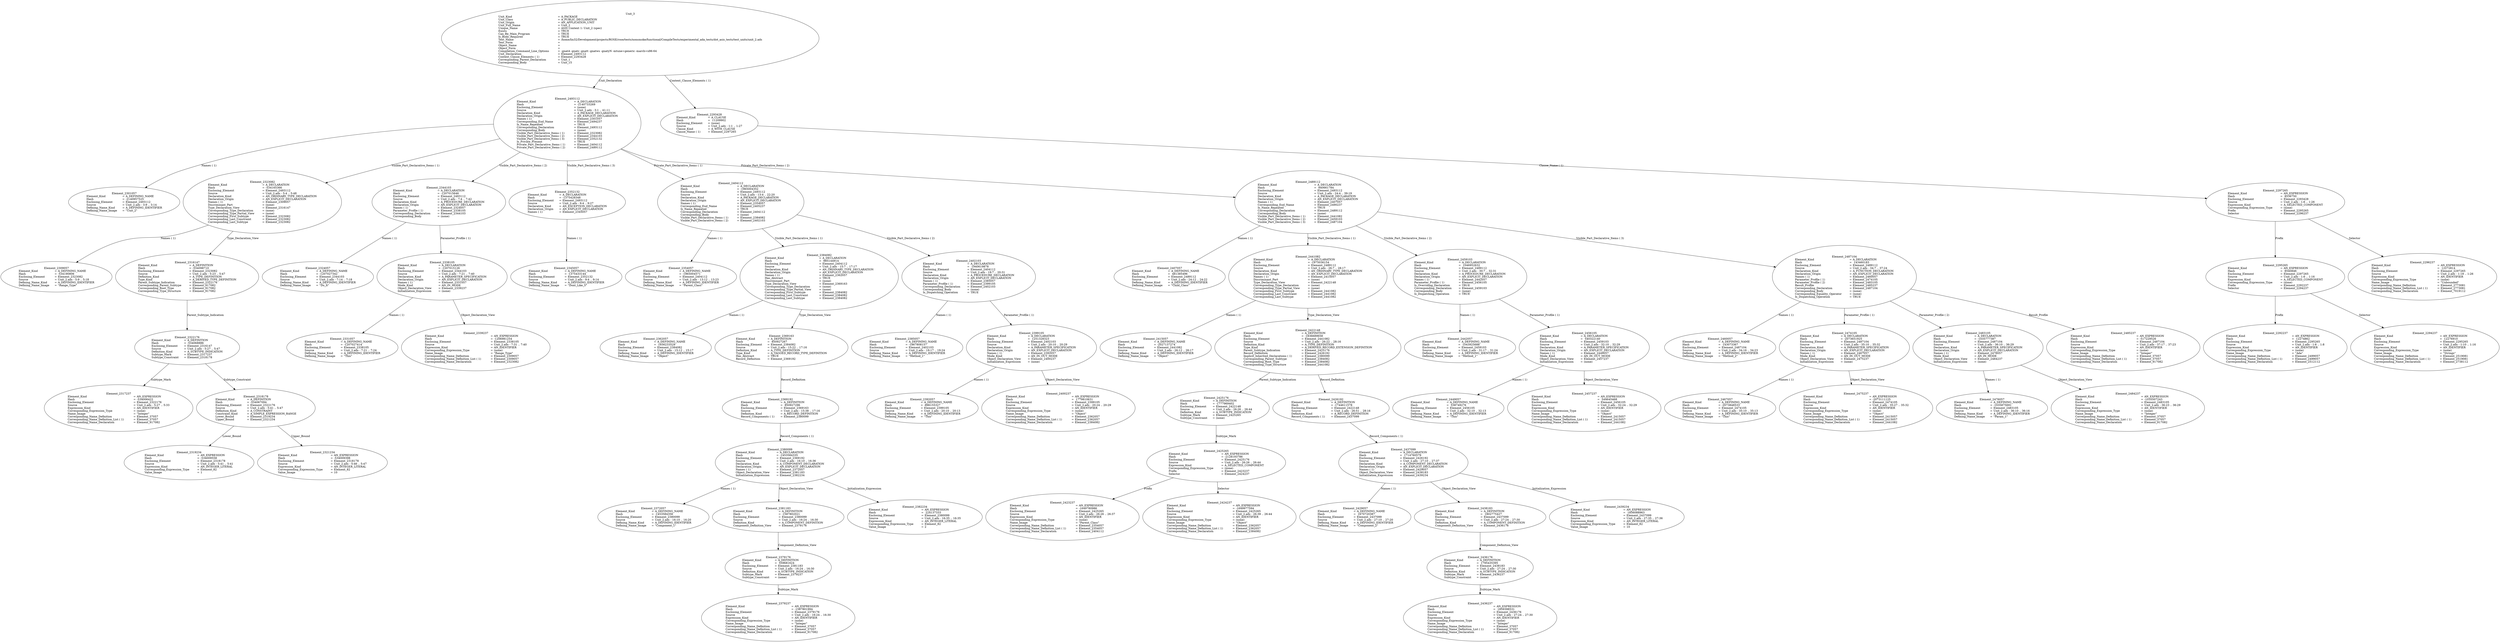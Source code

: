 digraph "unit_2.adt" {
  Unit_3 -> Element_2493112
      [ label=Unit_Declaration ];
  Unit_3 -> Element_2293428
      [ label="Context_Clause_Elements ( 1)" ];
  Unit_3
      [ label=<<TABLE BORDER="0" CELLBORDER="0" CELLSPACING="0" CELLPADDING="0"> 
          <TR><TD COLSPAN="3">Unit_3</TD></TR>
          <TR><TD ALIGN="LEFT">Unit_Kind   </TD><TD> = </TD><TD ALIGN="LEFT">A_PACKAGE</TD></TR>
          <TR><TD ALIGN="LEFT">Unit_Class   </TD><TD> = </TD><TD ALIGN="LEFT">A_PUBLIC_DECLARATION</TD></TR>
          <TR><TD ALIGN="LEFT">Unit_Origin   </TD><TD> = </TD><TD ALIGN="LEFT">AN_APPLICATION_UNIT</TD></TR>
          <TR><TD ALIGN="LEFT">Unit_Full_Name    </TD><TD> = </TD><TD ALIGN="LEFT">Unit_2</TD></TR>
          <TR><TD ALIGN="LEFT">Unique_Name   </TD><TD> = </TD><TD ALIGN="LEFT">ASIS Context 1: Unit_2 (spec)</TD></TR>
          <TR><TD ALIGN="LEFT">Exists  </TD><TD> = </TD><TD ALIGN="LEFT">TRUE</TD></TR>
          <TR><TD ALIGN="LEFT">Can_Be_Main_Program     </TD><TD> = </TD><TD ALIGN="LEFT">TRUE</TD></TR>
          <TR><TD ALIGN="LEFT">Is_Body_Required     </TD><TD> = </TD><TD ALIGN="LEFT">TRUE</TD></TR>
          <TR><TD ALIGN="LEFT">Text_Name   </TD><TD> = </TD><TD ALIGN="LEFT">/home/lin32/Development/projects/ROSE/rose/tests/nonsmoke/functional/CompileTests/experimental_ada_tests/dot_asis_tests/test_units/unit_2.ads</TD></TR>
          <TR><TD ALIGN="LEFT">Text_Form   </TD><TD> = </TD><TD ALIGN="LEFT"></TD></TR>
          <TR><TD ALIGN="LEFT">Object_Name   </TD><TD> = </TD><TD ALIGN="LEFT"></TD></TR>
          <TR><TD ALIGN="LEFT">Object_Form   </TD><TD> = </TD><TD ALIGN="LEFT"></TD></TR>
          <TR><TD ALIGN="LEFT">Compilation_Command_Line_Options         </TD><TD> = </TD><TD ALIGN="LEFT">-gnatA -gnatc -gnatt -gnatws -gnatyN -mtune=generic -march=x86-64</TD></TR>
          <TR><TD ALIGN="LEFT">Unit_Declaration     </TD><TD> = </TD><TD ALIGN="LEFT">Element_2493112</TD></TR>
          <TR><TD ALIGN="LEFT">Context_Clause_Elements ( 1)        </TD><TD> = </TD><TD ALIGN="LEFT">Element_2293428</TD></TR>
          <TR><TD ALIGN="LEFT">Corresponding_Parent_Declaration         </TD><TD> = </TD><TD ALIGN="LEFT">Unit_1</TD></TR>
          <TR><TD ALIGN="LEFT">Corresponding_Body     </TD><TD> = </TD><TD ALIGN="LEFT">Unit_15</TD></TR>
          </TABLE>> ];
  Element_2293428 -> Element_2297265
      [ label="Clause_Name ( 1)" ];
  Element_2293428
      [ label=<<TABLE BORDER="0" CELLBORDER="0" CELLSPACING="0" CELLPADDING="0"> 
          <TR><TD COLSPAN="3">Element_2293428</TD></TR>
          <TR><TD ALIGN="LEFT">Element_Kind    </TD><TD> = </TD><TD ALIGN="LEFT">A_CLAUSE</TD></TR>
          <TR><TD ALIGN="LEFT">Hash  </TD><TD> = </TD><TD ALIGN="LEFT"> 11209902</TD></TR>
          <TR><TD ALIGN="LEFT">Enclosing_Element     </TD><TD> = </TD><TD ALIGN="LEFT">(none)</TD></TR>
          <TR><TD ALIGN="LEFT">Source  </TD><TD> = </TD><TD ALIGN="LEFT">Unit_2.ads - 1:1 .. 1:27</TD></TR>
          <TR><TD ALIGN="LEFT">Clause_Kind   </TD><TD> = </TD><TD ALIGN="LEFT">A_WITH_CLAUSE</TD></TR>
          <TR><TD ALIGN="LEFT">Clause_Name ( 1)     </TD><TD> = </TD><TD ALIGN="LEFT">Element_2297265</TD></TR>
          </TABLE>> ];
  Element_2297265 -> Element_2295265
      [ label=Prefix ];
  Element_2297265 -> Element_2296237
      [ label=Selector ];
  Element_2297265
      [ label=<<TABLE BORDER="0" CELLBORDER="0" CELLSPACING="0" CELLPADDING="0"> 
          <TR><TD COLSPAN="3">Element_2297265</TD></TR>
          <TR><TD ALIGN="LEFT">Element_Kind    </TD><TD> = </TD><TD ALIGN="LEFT">AN_EXPRESSION</TD></TR>
          <TR><TD ALIGN="LEFT">Hash  </TD><TD> = </TD><TD ALIGN="LEFT"> 8536750</TD></TR>
          <TR><TD ALIGN="LEFT">Enclosing_Element     </TD><TD> = </TD><TD ALIGN="LEFT">Element_2293428</TD></TR>
          <TR><TD ALIGN="LEFT">Source  </TD><TD> = </TD><TD ALIGN="LEFT">Unit_2.ads - 1:6 .. 1:26</TD></TR>
          <TR><TD ALIGN="LEFT">Expression_Kind    </TD><TD> = </TD><TD ALIGN="LEFT">A_SELECTED_COMPONENT</TD></TR>
          <TR><TD ALIGN="LEFT">Corresponding_Expression_Type        </TD><TD> = </TD><TD ALIGN="LEFT">(none)</TD></TR>
          <TR><TD ALIGN="LEFT">Prefix  </TD><TD> = </TD><TD ALIGN="LEFT">Element_2295265</TD></TR>
          <TR><TD ALIGN="LEFT">Selector   </TD><TD> = </TD><TD ALIGN="LEFT">Element_2296237</TD></TR>
          </TABLE>> ];
  Element_2295265 -> Element_2292237
      [ label=Prefix ];
  Element_2295265 -> Element_2294237
      [ label=Selector ];
  Element_2295265
      [ label=<<TABLE BORDER="0" CELLBORDER="0" CELLSPACING="0" CELLPADDING="0"> 
          <TR><TD COLSPAN="3">Element_2295265</TD></TR>
          <TR><TD ALIGN="LEFT">Element_Kind    </TD><TD> = </TD><TD ALIGN="LEFT">AN_EXPRESSION</TD></TR>
          <TR><TD ALIGN="LEFT">Hash  </TD><TD> = </TD><TD ALIGN="LEFT"> 8540846</TD></TR>
          <TR><TD ALIGN="LEFT">Enclosing_Element     </TD><TD> = </TD><TD ALIGN="LEFT">Element_2297265</TD></TR>
          <TR><TD ALIGN="LEFT">Source  </TD><TD> = </TD><TD ALIGN="LEFT">Unit_2.ads - 1:6 .. 1:16</TD></TR>
          <TR><TD ALIGN="LEFT">Expression_Kind    </TD><TD> = </TD><TD ALIGN="LEFT">A_SELECTED_COMPONENT</TD></TR>
          <TR><TD ALIGN="LEFT">Corresponding_Expression_Type        </TD><TD> = </TD><TD ALIGN="LEFT">(none)</TD></TR>
          <TR><TD ALIGN="LEFT">Prefix  </TD><TD> = </TD><TD ALIGN="LEFT">Element_2292237</TD></TR>
          <TR><TD ALIGN="LEFT">Selector   </TD><TD> = </TD><TD ALIGN="LEFT">Element_2294237</TD></TR>
          </TABLE>> ];
  Element_2292237
      [ label=<<TABLE BORDER="0" CELLBORDER="0" CELLSPACING="0" CELLPADDING="0"> 
          <TR><TD COLSPAN="3">Element_2292237</TD></TR>
          <TR><TD ALIGN="LEFT">Element_Kind    </TD><TD> = </TD><TD ALIGN="LEFT">AN_EXPRESSION</TD></TR>
          <TR><TD ALIGN="LEFT">Hash  </TD><TD> = </TD><TD ALIGN="LEFT"> 12274862</TD></TR>
          <TR><TD ALIGN="LEFT">Enclosing_Element     </TD><TD> = </TD><TD ALIGN="LEFT">Element_2295265</TD></TR>
          <TR><TD ALIGN="LEFT">Source  </TD><TD> = </TD><TD ALIGN="LEFT">Unit_2.ads - 1:6 .. 1:8</TD></TR>
          <TR><TD ALIGN="LEFT">Expression_Kind    </TD><TD> = </TD><TD ALIGN="LEFT">AN_IDENTIFIER</TD></TR>
          <TR><TD ALIGN="LEFT">Corresponding_Expression_Type        </TD><TD> = </TD><TD ALIGN="LEFT">(none)</TD></TR>
          <TR><TD ALIGN="LEFT">Name_Image   </TD><TD> = </TD><TD ALIGN="LEFT">"Ada"</TD></TR>
          <TR><TD ALIGN="LEFT">Corresponding_Name_Definition        </TD><TD> = </TD><TD ALIGN="LEFT">Element_2499057</TD></TR>
          <TR><TD ALIGN="LEFT">Corresponding_Name_Definition_List ( 1)          </TD><TD> = </TD><TD ALIGN="LEFT">Element_2499057</TD></TR>
          <TR><TD ALIGN="LEFT">Corresponding_Name_Declaration        </TD><TD> = </TD><TD ALIGN="LEFT">Element_2512112</TD></TR>
          </TABLE>> ];
  Element_2294237
      [ label=<<TABLE BORDER="0" CELLBORDER="0" CELLSPACING="0" CELLPADDING="0"> 
          <TR><TD COLSPAN="3">Element_2294237</TD></TR>
          <TR><TD ALIGN="LEFT">Element_Kind    </TD><TD> = </TD><TD ALIGN="LEFT">AN_EXPRESSION</TD></TR>
          <TR><TD ALIGN="LEFT">Hash  </TD><TD> = </TD><TD ALIGN="LEFT"> 12276910</TD></TR>
          <TR><TD ALIGN="LEFT">Enclosing_Element     </TD><TD> = </TD><TD ALIGN="LEFT">Element_2295265</TD></TR>
          <TR><TD ALIGN="LEFT">Source  </TD><TD> = </TD><TD ALIGN="LEFT">Unit_2.ads - 1:10 .. 1:16</TD></TR>
          <TR><TD ALIGN="LEFT">Expression_Kind    </TD><TD> = </TD><TD ALIGN="LEFT">AN_IDENTIFIER</TD></TR>
          <TR><TD ALIGN="LEFT">Corresponding_Expression_Type        </TD><TD> = </TD><TD ALIGN="LEFT">(none)</TD></TR>
          <TR><TD ALIGN="LEFT">Name_Image   </TD><TD> = </TD><TD ALIGN="LEFT">"Strings"</TD></TR>
          <TR><TD ALIGN="LEFT">Corresponding_Name_Definition        </TD><TD> = </TD><TD ALIGN="LEFT">Element_2519081</TD></TR>
          <TR><TD ALIGN="LEFT">Corresponding_Name_Definition_List ( 1)          </TD><TD> = </TD><TD ALIGN="LEFT">Element_2519081</TD></TR>
          <TR><TD ALIGN="LEFT">Corresponding_Name_Declaration        </TD><TD> = </TD><TD ALIGN="LEFT">Element_2738112</TD></TR>
          </TABLE>> ];
  Element_2296237
      [ label=<<TABLE BORDER="0" CELLBORDER="0" CELLSPACING="0" CELLPADDING="0"> 
          <TR><TD COLSPAN="3">Element_2296237</TD></TR>
          <TR><TD ALIGN="LEFT">Element_Kind    </TD><TD> = </TD><TD ALIGN="LEFT">AN_EXPRESSION</TD></TR>
          <TR><TD ALIGN="LEFT">Hash  </TD><TD> = </TD><TD ALIGN="LEFT"> 12272814</TD></TR>
          <TR><TD ALIGN="LEFT">Enclosing_Element     </TD><TD> = </TD><TD ALIGN="LEFT">Element_2297265</TD></TR>
          <TR><TD ALIGN="LEFT">Source  </TD><TD> = </TD><TD ALIGN="LEFT">Unit_2.ads - 1:18 .. 1:26</TD></TR>
          <TR><TD ALIGN="LEFT">Expression_Kind    </TD><TD> = </TD><TD ALIGN="LEFT">AN_IDENTIFIER</TD></TR>
          <TR><TD ALIGN="LEFT">Corresponding_Expression_Type        </TD><TD> = </TD><TD ALIGN="LEFT">(none)</TD></TR>
          <TR><TD ALIGN="LEFT">Name_Image   </TD><TD> = </TD><TD ALIGN="LEFT">"Unbounded"</TD></TR>
          <TR><TD ALIGN="LEFT">Corresponding_Name_Definition        </TD><TD> = </TD><TD ALIGN="LEFT">Element_2773081</TD></TR>
          <TR><TD ALIGN="LEFT">Corresponding_Name_Definition_List ( 1)          </TD><TD> = </TD><TD ALIGN="LEFT">Element_2773081</TD></TR>
          <TR><TD ALIGN="LEFT">Corresponding_Name_Declaration        </TD><TD> = </TD><TD ALIGN="LEFT">Element_7019112</TD></TR>
          </TABLE>> ];
  Element_2493112 -> Element_2301057
      [ label="Names ( 1)" ];
  Element_2493112 -> Element_2323082
      [ label="Visible_Part_Declarative_Items ( 1)" ];
  Element_2493112 -> Element_2344103
      [ label="Visible_Part_Declarative_Items ( 2)" ];
  Element_2493112 -> Element_2352132
      [ label="Visible_Part_Declarative_Items ( 3)" ];
  Element_2493112 -> Element_2404112
      [ label="Private_Part_Declarative_Items ( 1)" ];
  Element_2493112 -> Element_2489112
      [ label="Private_Part_Declarative_Items ( 2)" ];
  Element_2493112
      [ label=<<TABLE BORDER="0" CELLBORDER="0" CELLSPACING="0" CELLPADDING="0"> 
          <TR><TD COLSPAN="3">Element_2493112</TD></TR>
          <TR><TD ALIGN="LEFT">Element_Kind    </TD><TD> = </TD><TD ALIGN="LEFT">A_DECLARATION</TD></TR>
          <TR><TD ALIGN="LEFT">Hash  </TD><TD> = </TD><TD ALIGN="LEFT">-2140733269</TD></TR>
          <TR><TD ALIGN="LEFT">Enclosing_Element     </TD><TD> = </TD><TD ALIGN="LEFT">(none)</TD></TR>
          <TR><TD ALIGN="LEFT">Source  </TD><TD> = </TD><TD ALIGN="LEFT">Unit_2.ads - 3:1 .. 41:11</TD></TR>
          <TR><TD ALIGN="LEFT">Declaration_Kind     </TD><TD> = </TD><TD ALIGN="LEFT">A_PACKAGE_DECLARATION</TD></TR>
          <TR><TD ALIGN="LEFT">Declaration_Origin     </TD><TD> = </TD><TD ALIGN="LEFT">AN_EXPLICIT_DECLARATION</TD></TR>
          <TR><TD ALIGN="LEFT">Names ( 1)   </TD><TD> = </TD><TD ALIGN="LEFT">Element_2301057</TD></TR>
          <TR><TD ALIGN="LEFT">Corresponding_End_Name      </TD><TD> = </TD><TD ALIGN="LEFT">Element_2494237</TD></TR>
          <TR><TD ALIGN="LEFT">Is_Name_Repeated     </TD><TD> = </TD><TD ALIGN="LEFT">TRUE</TD></TR>
          <TR><TD ALIGN="LEFT">Corresponding_Declaration       </TD><TD> = </TD><TD ALIGN="LEFT">Element_2493112</TD></TR>
          <TR><TD ALIGN="LEFT">Corresponding_Body     </TD><TD> = </TD><TD ALIGN="LEFT">(none)</TD></TR>
          <TR><TD ALIGN="LEFT">Visible_Part_Declarative_Items ( 1)         </TD><TD> = </TD><TD ALIGN="LEFT">Element_2323082</TD></TR>
          <TR><TD ALIGN="LEFT">Visible_Part_Declarative_Items ( 2)         </TD><TD> = </TD><TD ALIGN="LEFT">Element_2344103</TD></TR>
          <TR><TD ALIGN="LEFT">Visible_Part_Declarative_Items ( 3)         </TD><TD> = </TD><TD ALIGN="LEFT">Element_2352132</TD></TR>
          <TR><TD ALIGN="LEFT">Is_Private_Present     </TD><TD> = </TD><TD ALIGN="LEFT">TRUE</TD></TR>
          <TR><TD ALIGN="LEFT">Private_Part_Declarative_Items ( 1)         </TD><TD> = </TD><TD ALIGN="LEFT">Element_2404112</TD></TR>
          <TR><TD ALIGN="LEFT">Private_Part_Declarative_Items ( 2)         </TD><TD> = </TD><TD ALIGN="LEFT">Element_2489112</TD></TR>
          </TABLE>> ];
  Element_2301057
      [ label=<<TABLE BORDER="0" CELLBORDER="0" CELLSPACING="0" CELLPADDING="0"> 
          <TR><TD COLSPAN="3">Element_2301057</TD></TR>
          <TR><TD ALIGN="LEFT">Element_Kind    </TD><TD> = </TD><TD ALIGN="LEFT">A_DEFINING_NAME</TD></TR>
          <TR><TD ALIGN="LEFT">Hash  </TD><TD> = </TD><TD ALIGN="LEFT">-2140957525</TD></TR>
          <TR><TD ALIGN="LEFT">Enclosing_Element     </TD><TD> = </TD><TD ALIGN="LEFT">Element_2493112</TD></TR>
          <TR><TD ALIGN="LEFT">Source  </TD><TD> = </TD><TD ALIGN="LEFT">Unit_2.ads - 3:9 .. 3:14</TD></TR>
          <TR><TD ALIGN="LEFT">Defining_Name_Kind     </TD><TD> = </TD><TD ALIGN="LEFT">A_DEFINING_IDENTIFIER</TD></TR>
          <TR><TD ALIGN="LEFT">Defining_Name_Image     </TD><TD> = </TD><TD ALIGN="LEFT">"Unit_2"</TD></TR>
          </TABLE>> ];
  Element_2323082 -> Element_2309057
      [ label="Names ( 1)" ];
  Element_2323082 -> Element_2316147
      [ label=Type_Declaration_View ];
  Element_2323082
      [ label=<<TABLE BORDER="0" CELLBORDER="0" CELLSPACING="0" CELLPADDING="0"> 
          <TR><TD COLSPAN="3">Element_2323082</TD></TR>
          <TR><TD ALIGN="LEFT">Element_Kind    </TD><TD> = </TD><TD ALIGN="LEFT">A_DECLARATION</TD></TR>
          <TR><TD ALIGN="LEFT">Hash  </TD><TD> = </TD><TD ALIGN="LEFT">-534165366</TD></TR>
          <TR><TD ALIGN="LEFT">Enclosing_Element     </TD><TD> = </TD><TD ALIGN="LEFT">Element_2493112</TD></TR>
          <TR><TD ALIGN="LEFT">Source  </TD><TD> = </TD><TD ALIGN="LEFT">Unit_2.ads - 5:4 .. 5:48</TD></TR>
          <TR><TD ALIGN="LEFT">Declaration_Kind     </TD><TD> = </TD><TD ALIGN="LEFT">AN_ORDINARY_TYPE_DECLARATION</TD></TR>
          <TR><TD ALIGN="LEFT">Declaration_Origin     </TD><TD> = </TD><TD ALIGN="LEFT">AN_EXPLICIT_DECLARATION</TD></TR>
          <TR><TD ALIGN="LEFT">Names ( 1)   </TD><TD> = </TD><TD ALIGN="LEFT">Element_2309057</TD></TR>
          <TR><TD ALIGN="LEFT">Discriminant_Part     </TD><TD> = </TD><TD ALIGN="LEFT">(none)</TD></TR>
          <TR><TD ALIGN="LEFT">Type_Declaration_View      </TD><TD> = </TD><TD ALIGN="LEFT">Element_2316147</TD></TR>
          <TR><TD ALIGN="LEFT">Corresponding_Type_Declaration        </TD><TD> = </TD><TD ALIGN="LEFT">(none)</TD></TR>
          <TR><TD ALIGN="LEFT">Corresponding_Type_Partial_View        </TD><TD> = </TD><TD ALIGN="LEFT">(none)</TD></TR>
          <TR><TD ALIGN="LEFT">Corresponding_First_Subtype       </TD><TD> = </TD><TD ALIGN="LEFT">Element_2323082</TD></TR>
          <TR><TD ALIGN="LEFT">Corresponding_Last_Constraint        </TD><TD> = </TD><TD ALIGN="LEFT">Element_2323082</TD></TR>
          <TR><TD ALIGN="LEFT">Corresponding_Last_Subtype       </TD><TD> = </TD><TD ALIGN="LEFT">Element_2323082</TD></TR>
          </TABLE>> ];
  Element_2309057
      [ label=<<TABLE BORDER="0" CELLBORDER="0" CELLSPACING="0" CELLPADDING="0"> 
          <TR><TD COLSPAN="3">Element_2309057</TD></TR>
          <TR><TD ALIGN="LEFT">Element_Kind    </TD><TD> = </TD><TD ALIGN="LEFT">A_DEFINING_NAME</TD></TR>
          <TR><TD ALIGN="LEFT">Hash  </TD><TD> = </TD><TD ALIGN="LEFT">-534190806</TD></TR>
          <TR><TD ALIGN="LEFT">Enclosing_Element     </TD><TD> = </TD><TD ALIGN="LEFT">Element_2323082</TD></TR>
          <TR><TD ALIGN="LEFT">Source  </TD><TD> = </TD><TD ALIGN="LEFT">Unit_2.ads - 5:9 .. 5:18</TD></TR>
          <TR><TD ALIGN="LEFT">Defining_Name_Kind     </TD><TD> = </TD><TD ALIGN="LEFT">A_DEFINING_IDENTIFIER</TD></TR>
          <TR><TD ALIGN="LEFT">Defining_Name_Image     </TD><TD> = </TD><TD ALIGN="LEFT">"Range_Type"</TD></TR>
          </TABLE>> ];
  Element_2316147 -> Element_2322176
      [ label=Parent_Subtype_Indication ];
  Element_2316147
      [ label=<<TABLE BORDER="0" CELLBORDER="0" CELLSPACING="0" CELLPADDING="0"> 
          <TR><TD COLSPAN="3">Element_2316147</TD></TR>
          <TR><TD ALIGN="LEFT">Element_Kind    </TD><TD> = </TD><TD ALIGN="LEFT">A_DEFINITION</TD></TR>
          <TR><TD ALIGN="LEFT">Hash  </TD><TD> = </TD><TD ALIGN="LEFT">-534098710</TD></TR>
          <TR><TD ALIGN="LEFT">Enclosing_Element     </TD><TD> = </TD><TD ALIGN="LEFT">Element_2323082</TD></TR>
          <TR><TD ALIGN="LEFT">Source  </TD><TD> = </TD><TD ALIGN="LEFT">Unit_2.ads - 5:23 .. 5:47</TD></TR>
          <TR><TD ALIGN="LEFT">Definition_Kind    </TD><TD> = </TD><TD ALIGN="LEFT">A_TYPE_DEFINITION</TD></TR>
          <TR><TD ALIGN="LEFT">Type_Kind   </TD><TD> = </TD><TD ALIGN="LEFT">A_DERIVED_TYPE_DEFINITION</TD></TR>
          <TR><TD ALIGN="LEFT">Parent_Subtype_Indication       </TD><TD> = </TD><TD ALIGN="LEFT">Element_2322176</TD></TR>
          <TR><TD ALIGN="LEFT">Corresponding_Parent_Subtype        </TD><TD> = </TD><TD ALIGN="LEFT">Element_917082</TD></TR>
          <TR><TD ALIGN="LEFT">Corresponding_Root_Type      </TD><TD> = </TD><TD ALIGN="LEFT">Element_917082</TD></TR>
          <TR><TD ALIGN="LEFT">Corresponding_Type_Structure        </TD><TD> = </TD><TD ALIGN="LEFT">Element_917082</TD></TR>
          </TABLE>> ];
  Element_2322176 -> Element_2317237
      [ label=Subtype_Mark ];
  Element_2322176 -> Element_2318178
      [ label=Subtype_Constraint ];
  Element_2322176
      [ label=<<TABLE BORDER="0" CELLBORDER="0" CELLSPACING="0" CELLPADDING="0"> 
          <TR><TD COLSPAN="3">Element_2322176</TD></TR>
          <TR><TD ALIGN="LEFT">Element_Kind    </TD><TD> = </TD><TD ALIGN="LEFT">A_DEFINITION</TD></TR>
          <TR><TD ALIGN="LEFT">Hash  </TD><TD> = </TD><TD ALIGN="LEFT">-534068886</TD></TR>
          <TR><TD ALIGN="LEFT">Enclosing_Element     </TD><TD> = </TD><TD ALIGN="LEFT">Element_2316147</TD></TR>
          <TR><TD ALIGN="LEFT">Source  </TD><TD> = </TD><TD ALIGN="LEFT">Unit_2.ads - 5:27 .. 5:47</TD></TR>
          <TR><TD ALIGN="LEFT">Definition_Kind    </TD><TD> = </TD><TD ALIGN="LEFT">A_SUBTYPE_INDICATION</TD></TR>
          <TR><TD ALIGN="LEFT">Subtype_Mark    </TD><TD> = </TD><TD ALIGN="LEFT">Element_2317237</TD></TR>
          <TR><TD ALIGN="LEFT">Subtype_Constraint     </TD><TD> = </TD><TD ALIGN="LEFT">Element_2318178</TD></TR>
          </TABLE>> ];
  Element_2317237
      [ label=<<TABLE BORDER="0" CELLBORDER="0" CELLSPACING="0" CELLPADDING="0"> 
          <TR><TD COLSPAN="3">Element_2317237</TD></TR>
          <TR><TD ALIGN="LEFT">Element_Kind    </TD><TD> = </TD><TD ALIGN="LEFT">AN_EXPRESSION</TD></TR>
          <TR><TD ALIGN="LEFT">Hash  </TD><TD> = </TD><TD ALIGN="LEFT">-534006422</TD></TR>
          <TR><TD ALIGN="LEFT">Enclosing_Element     </TD><TD> = </TD><TD ALIGN="LEFT">Element_2322176</TD></TR>
          <TR><TD ALIGN="LEFT">Source  </TD><TD> = </TD><TD ALIGN="LEFT">Unit_2.ads - 5:27 .. 5:33</TD></TR>
          <TR><TD ALIGN="LEFT">Expression_Kind    </TD><TD> = </TD><TD ALIGN="LEFT">AN_IDENTIFIER</TD></TR>
          <TR><TD ALIGN="LEFT">Corresponding_Expression_Type        </TD><TD> = </TD><TD ALIGN="LEFT">(none)</TD></TR>
          <TR><TD ALIGN="LEFT">Name_Image   </TD><TD> = </TD><TD ALIGN="LEFT">"Integer"</TD></TR>
          <TR><TD ALIGN="LEFT">Corresponding_Name_Definition        </TD><TD> = </TD><TD ALIGN="LEFT">Element_37057</TD></TR>
          <TR><TD ALIGN="LEFT">Corresponding_Name_Definition_List ( 1)          </TD><TD> = </TD><TD ALIGN="LEFT">Element_37057</TD></TR>
          <TR><TD ALIGN="LEFT">Corresponding_Name_Declaration        </TD><TD> = </TD><TD ALIGN="LEFT">Element_917082</TD></TR>
          </TABLE>> ];
  Element_2318178 -> Element_2319234
      [ label=Lower_Bound ];
  Element_2318178 -> Element_2321234
      [ label=Upper_Bound ];
  Element_2318178
      [ label=<<TABLE BORDER="0" CELLBORDER="0" CELLSPACING="0" CELLPADDING="0"> 
          <TR><TD COLSPAN="3">Element_2318178</TD></TR>
          <TR><TD ALIGN="LEFT">Element_Kind    </TD><TD> = </TD><TD ALIGN="LEFT">A_DEFINITION</TD></TR>
          <TR><TD ALIGN="LEFT">Hash  </TD><TD> = </TD><TD ALIGN="LEFT">-534067094</TD></TR>
          <TR><TD ALIGN="LEFT">Enclosing_Element     </TD><TD> = </TD><TD ALIGN="LEFT">Element_2322176</TD></TR>
          <TR><TD ALIGN="LEFT">Source  </TD><TD> = </TD><TD ALIGN="LEFT">Unit_2.ads - 5:41 .. 5:47</TD></TR>
          <TR><TD ALIGN="LEFT">Definition_Kind    </TD><TD> = </TD><TD ALIGN="LEFT">A_CONSTRAINT</TD></TR>
          <TR><TD ALIGN="LEFT">Constraint_Kind    </TD><TD> = </TD><TD ALIGN="LEFT">A_SIMPLE_EXPRESSION_RANGE</TD></TR>
          <TR><TD ALIGN="LEFT">Lower_Bound   </TD><TD> = </TD><TD ALIGN="LEFT">Element_2319234</TD></TR>
          <TR><TD ALIGN="LEFT">Upper_Bound   </TD><TD> = </TD><TD ALIGN="LEFT">Element_2321234</TD></TR>
          </TABLE>> ];
  Element_2319234
      [ label=<<TABLE BORDER="0" CELLBORDER="0" CELLSPACING="0" CELLPADDING="0"> 
          <TR><TD COLSPAN="3">Element_2319234</TD></TR>
          <TR><TD ALIGN="LEFT">Element_Kind    </TD><TD> = </TD><TD ALIGN="LEFT">AN_EXPRESSION</TD></TR>
          <TR><TD ALIGN="LEFT">Hash  </TD><TD> = </TD><TD ALIGN="LEFT">-534009558</TD></TR>
          <TR><TD ALIGN="LEFT">Enclosing_Element     </TD><TD> = </TD><TD ALIGN="LEFT">Element_2318178</TD></TR>
          <TR><TD ALIGN="LEFT">Source  </TD><TD> = </TD><TD ALIGN="LEFT">Unit_2.ads - 5:41 .. 5:41</TD></TR>
          <TR><TD ALIGN="LEFT">Expression_Kind    </TD><TD> = </TD><TD ALIGN="LEFT">AN_INTEGER_LITERAL</TD></TR>
          <TR><TD ALIGN="LEFT">Corresponding_Expression_Type        </TD><TD> = </TD><TD ALIGN="LEFT">Element_82</TD></TR>
          <TR><TD ALIGN="LEFT">Value_Image   </TD><TD> = </TD><TD ALIGN="LEFT">1</TD></TR>
          </TABLE>> ];
  Element_2321234
      [ label=<<TABLE BORDER="0" CELLBORDER="0" CELLSPACING="0" CELLPADDING="0"> 
          <TR><TD COLSPAN="3">Element_2321234</TD></TR>
          <TR><TD ALIGN="LEFT">Element_Kind    </TD><TD> = </TD><TD ALIGN="LEFT">AN_EXPRESSION</TD></TR>
          <TR><TD ALIGN="LEFT">Hash  </TD><TD> = </TD><TD ALIGN="LEFT">-534009398</TD></TR>
          <TR><TD ALIGN="LEFT">Enclosing_Element     </TD><TD> = </TD><TD ALIGN="LEFT">Element_2318178</TD></TR>
          <TR><TD ALIGN="LEFT">Source  </TD><TD> = </TD><TD ALIGN="LEFT">Unit_2.ads - 5:46 .. 5:47</TD></TR>
          <TR><TD ALIGN="LEFT">Expression_Kind    </TD><TD> = </TD><TD ALIGN="LEFT">AN_INTEGER_LITERAL</TD></TR>
          <TR><TD ALIGN="LEFT">Corresponding_Expression_Type        </TD><TD> = </TD><TD ALIGN="LEFT">Element_82</TD></TR>
          <TR><TD ALIGN="LEFT">Value_Image   </TD><TD> = </TD><TD ALIGN="LEFT">10</TD></TR>
          </TABLE>> ];
  Element_2344103 -> Element_2324057
      [ label="Names ( 1)" ];
  Element_2344103 -> Element_2338105
      [ label="Parameter_Profile ( 1)" ];
  Element_2344103
      [ label=<<TABLE BORDER="0" CELLBORDER="0" CELLSPACING="0" CELLPADDING="0"> 
          <TR><TD COLSPAN="3">Element_2344103</TD></TR>
          <TR><TD ALIGN="LEFT">Element_Kind    </TD><TD> = </TD><TD ALIGN="LEFT">A_DECLARATION</TD></TR>
          <TR><TD ALIGN="LEFT">Hash  </TD><TD> = </TD><TD ALIGN="LEFT">-1207015646</TD></TR>
          <TR><TD ALIGN="LEFT">Enclosing_Element     </TD><TD> = </TD><TD ALIGN="LEFT">Element_2493112</TD></TR>
          <TR><TD ALIGN="LEFT">Source  </TD><TD> = </TD><TD ALIGN="LEFT">Unit_2.ads - 7:4 .. 7:42</TD></TR>
          <TR><TD ALIGN="LEFT">Declaration_Kind     </TD><TD> = </TD><TD ALIGN="LEFT">A_PROCEDURE_DECLARATION</TD></TR>
          <TR><TD ALIGN="LEFT">Declaration_Origin     </TD><TD> = </TD><TD ALIGN="LEFT">AN_EXPLICIT_DECLARATION</TD></TR>
          <TR><TD ALIGN="LEFT">Names ( 1)   </TD><TD> = </TD><TD ALIGN="LEFT">Element_2324057</TD></TR>
          <TR><TD ALIGN="LEFT">Parameter_Profile ( 1)      </TD><TD> = </TD><TD ALIGN="LEFT">Element_2338105</TD></TR>
          <TR><TD ALIGN="LEFT">Corresponding_Declaration       </TD><TD> = </TD><TD ALIGN="LEFT">Element_2344103</TD></TR>
          <TR><TD ALIGN="LEFT">Corresponding_Body     </TD><TD> = </TD><TD ALIGN="LEFT">(none)</TD></TR>
          </TABLE>> ];
  Element_2324057
      [ label=<<TABLE BORDER="0" CELLBORDER="0" CELLSPACING="0" CELLPADDING="0"> 
          <TR><TD COLSPAN="3">Element_2324057</TD></TR>
          <TR><TD ALIGN="LEFT">Element_Kind    </TD><TD> = </TD><TD ALIGN="LEFT">A_DEFINING_NAME</TD></TR>
          <TR><TD ALIGN="LEFT">Hash  </TD><TD> = </TD><TD ALIGN="LEFT">-1207027342</TD></TR>
          <TR><TD ALIGN="LEFT">Enclosing_Element     </TD><TD> = </TD><TD ALIGN="LEFT">Element_2344103</TD></TR>
          <TR><TD ALIGN="LEFT">Source  </TD><TD> = </TD><TD ALIGN="LEFT">Unit_2.ads - 7:14 .. 7:18</TD></TR>
          <TR><TD ALIGN="LEFT">Defining_Name_Kind     </TD><TD> = </TD><TD ALIGN="LEFT">A_DEFINING_IDENTIFIER</TD></TR>
          <TR><TD ALIGN="LEFT">Defining_Name_Image     </TD><TD> = </TD><TD ALIGN="LEFT">"Do_It"</TD></TR>
          </TABLE>> ];
  Element_2338105 -> Element_2331057
      [ label="Names ( 1)" ];
  Element_2338105 -> Element_2339237
      [ label=Object_Declaration_View ];
  Element_2338105
      [ label=<<TABLE BORDER="0" CELLBORDER="0" CELLSPACING="0" CELLPADDING="0"> 
          <TR><TD COLSPAN="3">Element_2338105</TD></TR>
          <TR><TD ALIGN="LEFT">Element_Kind    </TD><TD> = </TD><TD ALIGN="LEFT">A_DECLARATION</TD></TR>
          <TR><TD ALIGN="LEFT">Hash  </TD><TD> = </TD><TD ALIGN="LEFT">-1207015126</TD></TR>
          <TR><TD ALIGN="LEFT">Enclosing_Element     </TD><TD> = </TD><TD ALIGN="LEFT">Element_2344103</TD></TR>
          <TR><TD ALIGN="LEFT">Source  </TD><TD> = </TD><TD ALIGN="LEFT">Unit_2.ads - 7:21 .. 7:40</TD></TR>
          <TR><TD ALIGN="LEFT">Declaration_Kind     </TD><TD> = </TD><TD ALIGN="LEFT">A_PARAMETER_SPECIFICATION</TD></TR>
          <TR><TD ALIGN="LEFT">Declaration_Origin     </TD><TD> = </TD><TD ALIGN="LEFT">AN_EXPLICIT_DECLARATION</TD></TR>
          <TR><TD ALIGN="LEFT">Names ( 1)   </TD><TD> = </TD><TD ALIGN="LEFT">Element_2331057</TD></TR>
          <TR><TD ALIGN="LEFT">Mode_Kind   </TD><TD> = </TD><TD ALIGN="LEFT">AN_IN_MODE</TD></TR>
          <TR><TD ALIGN="LEFT">Object_Declaration_View      </TD><TD> = </TD><TD ALIGN="LEFT">Element_2339237</TD></TR>
          <TR><TD ALIGN="LEFT">Initialization_Expression       </TD><TD> = </TD><TD ALIGN="LEFT">(none)</TD></TR>
          </TABLE>> ];
  Element_2331057
      [ label=<<TABLE BORDER="0" CELLBORDER="0" CELLSPACING="0" CELLPADDING="0"> 
          <TR><TD COLSPAN="3">Element_2331057</TD></TR>
          <TR><TD ALIGN="LEFT">Element_Kind    </TD><TD> = </TD><TD ALIGN="LEFT">A_DEFINING_NAME</TD></TR>
          <TR><TD ALIGN="LEFT">Hash  </TD><TD> = </TD><TD ALIGN="LEFT">-1207027414</TD></TR>
          <TR><TD ALIGN="LEFT">Enclosing_Element     </TD><TD> = </TD><TD ALIGN="LEFT">Element_2338105</TD></TR>
          <TR><TD ALIGN="LEFT">Source  </TD><TD> = </TD><TD ALIGN="LEFT">Unit_2.ads - 7:21 .. 7:24</TD></TR>
          <TR><TD ALIGN="LEFT">Defining_Name_Kind     </TD><TD> = </TD><TD ALIGN="LEFT">A_DEFINING_IDENTIFIER</TD></TR>
          <TR><TD ALIGN="LEFT">Defining_Name_Image     </TD><TD> = </TD><TD ALIGN="LEFT">"This"</TD></TR>
          </TABLE>> ];
  Element_2339237
      [ label=<<TABLE BORDER="0" CELLBORDER="0" CELLSPACING="0" CELLPADDING="0"> 
          <TR><TD COLSPAN="3">Element_2339237</TD></TR>
          <TR><TD ALIGN="LEFT">Element_Kind    </TD><TD> = </TD><TD ALIGN="LEFT">AN_EXPRESSION</TD></TR>
          <TR><TD ALIGN="LEFT">Hash  </TD><TD> = </TD><TD ALIGN="LEFT">-1206981254</TD></TR>
          <TR><TD ALIGN="LEFT">Enclosing_Element     </TD><TD> = </TD><TD ALIGN="LEFT">Element_2338105</TD></TR>
          <TR><TD ALIGN="LEFT">Source  </TD><TD> = </TD><TD ALIGN="LEFT">Unit_2.ads - 7:31 .. 7:40</TD></TR>
          <TR><TD ALIGN="LEFT">Expression_Kind    </TD><TD> = </TD><TD ALIGN="LEFT">AN_IDENTIFIER</TD></TR>
          <TR><TD ALIGN="LEFT">Corresponding_Expression_Type        </TD><TD> = </TD><TD ALIGN="LEFT">(none)</TD></TR>
          <TR><TD ALIGN="LEFT">Name_Image   </TD><TD> = </TD><TD ALIGN="LEFT">"Range_Type"</TD></TR>
          <TR><TD ALIGN="LEFT">Corresponding_Name_Definition        </TD><TD> = </TD><TD ALIGN="LEFT">Element_2309057</TD></TR>
          <TR><TD ALIGN="LEFT">Corresponding_Name_Definition_List ( 1)          </TD><TD> = </TD><TD ALIGN="LEFT">Element_2309057</TD></TR>
          <TR><TD ALIGN="LEFT">Corresponding_Name_Declaration        </TD><TD> = </TD><TD ALIGN="LEFT">Element_2323082</TD></TR>
          </TABLE>> ];
  Element_2352132 -> Element_2345057
      [ label="Names ( 1)" ];
  Element_2352132
      [ label=<<TABLE BORDER="0" CELLBORDER="0" CELLSPACING="0" CELLPADDING="0"> 
          <TR><TD COLSPAN="3">Element_2352132</TD></TR>
          <TR><TD ALIGN="LEFT">Element_Kind    </TD><TD> = </TD><TD ALIGN="LEFT">A_DECLARATION</TD></TR>
          <TR><TD ALIGN="LEFT">Hash  </TD><TD> = </TD><TD ALIGN="LEFT">-1375428348</TD></TR>
          <TR><TD ALIGN="LEFT">Enclosing_Element     </TD><TD> = </TD><TD ALIGN="LEFT">Element_2493112</TD></TR>
          <TR><TD ALIGN="LEFT">Source  </TD><TD> = </TD><TD ALIGN="LEFT">Unit_2.ads - 9:4 .. 9:27</TD></TR>
          <TR><TD ALIGN="LEFT">Declaration_Kind     </TD><TD> = </TD><TD ALIGN="LEFT">AN_EXCEPTION_DECLARATION</TD></TR>
          <TR><TD ALIGN="LEFT">Declaration_Origin     </TD><TD> = </TD><TD ALIGN="LEFT">AN_EXPLICIT_DECLARATION</TD></TR>
          <TR><TD ALIGN="LEFT">Names ( 1)   </TD><TD> = </TD><TD ALIGN="LEFT">Element_2345057</TD></TR>
          </TABLE>> ];
  Element_2345057
      [ label=<<TABLE BORDER="0" CELLBORDER="0" CELLSPACING="0" CELLPADDING="0"> 
          <TR><TD COLSPAN="3">Element_2345057</TD></TR>
          <TR><TD ALIGN="LEFT">Element_Kind    </TD><TD> = </TD><TD ALIGN="LEFT">A_DEFINING_NAME</TD></TR>
          <TR><TD ALIGN="LEFT">Hash  </TD><TD> = </TD><TD ALIGN="LEFT">-1375433144</TD></TR>
          <TR><TD ALIGN="LEFT">Enclosing_Element     </TD><TD> = </TD><TD ALIGN="LEFT">Element_2352132</TD></TR>
          <TR><TD ALIGN="LEFT">Source  </TD><TD> = </TD><TD ALIGN="LEFT">Unit_2.ads - 9:4 .. 9:14</TD></TR>
          <TR><TD ALIGN="LEFT">Defining_Name_Kind     </TD><TD> = </TD><TD ALIGN="LEFT">A_DEFINING_IDENTIFIER</TD></TR>
          <TR><TD ALIGN="LEFT">Defining_Name_Image     </TD><TD> = </TD><TD ALIGN="LEFT">"Dont_Like_5"</TD></TR>
          </TABLE>> ];
  Element_2404112 -> Element_2354057
      [ label="Names ( 1)" ];
  Element_2404112 -> Element_2384082
      [ label="Visible_Part_Declarative_Items ( 1)" ];
  Element_2404112 -> Element_2402103
      [ label="Visible_Part_Declarative_Items ( 2)" ];
  Element_2404112
      [ label=<<TABLE BORDER="0" CELLBORDER="0" CELLSPACING="0" CELLPADDING="0"> 
          <TR><TD COLSPAN="3">Element_2404112</TD></TR>
          <TR><TD ALIGN="LEFT">Element_Kind    </TD><TD> = </TD><TD ALIGN="LEFT">A_DECLARATION</TD></TR>
          <TR><TD ALIGN="LEFT">Hash  </TD><TD> = </TD><TD ALIGN="LEFT">-1965004352</TD></TR>
          <TR><TD ALIGN="LEFT">Enclosing_Element     </TD><TD> = </TD><TD ALIGN="LEFT">Element_2493112</TD></TR>
          <TR><TD ALIGN="LEFT">Source  </TD><TD> = </TD><TD ALIGN="LEFT">Unit_2.ads - 13:4 .. 22:20</TD></TR>
          <TR><TD ALIGN="LEFT">Declaration_Kind     </TD><TD> = </TD><TD ALIGN="LEFT">A_PACKAGE_DECLARATION</TD></TR>
          <TR><TD ALIGN="LEFT">Declaration_Origin     </TD><TD> = </TD><TD ALIGN="LEFT">AN_EXPLICIT_DECLARATION</TD></TR>
          <TR><TD ALIGN="LEFT">Names ( 1)   </TD><TD> = </TD><TD ALIGN="LEFT">Element_2354057</TD></TR>
          <TR><TD ALIGN="LEFT">Corresponding_End_Name      </TD><TD> = </TD><TD ALIGN="LEFT">Element_2405237</TD></TR>
          <TR><TD ALIGN="LEFT">Is_Name_Repeated     </TD><TD> = </TD><TD ALIGN="LEFT">TRUE</TD></TR>
          <TR><TD ALIGN="LEFT">Corresponding_Declaration       </TD><TD> = </TD><TD ALIGN="LEFT">Element_2404112</TD></TR>
          <TR><TD ALIGN="LEFT">Corresponding_Body     </TD><TD> = </TD><TD ALIGN="LEFT">(none)</TD></TR>
          <TR><TD ALIGN="LEFT">Visible_Part_Declarative_Items ( 1)         </TD><TD> = </TD><TD ALIGN="LEFT">Element_2384082</TD></TR>
          <TR><TD ALIGN="LEFT">Visible_Part_Declarative_Items ( 2)         </TD><TD> = </TD><TD ALIGN="LEFT">Element_2402103</TD></TR>
          </TABLE>> ];
  Element_2354057
      [ label=<<TABLE BORDER="0" CELLBORDER="0" CELLSPACING="0" CELLPADDING="0"> 
          <TR><TD COLSPAN="3">Element_2354057</TD></TR>
          <TR><TD ALIGN="LEFT">Element_Kind    </TD><TD> = </TD><TD ALIGN="LEFT">A_DEFINING_NAME</TD></TR>
          <TR><TD ALIGN="LEFT">Hash  </TD><TD> = </TD><TD ALIGN="LEFT">-1965004571</TD></TR>
          <TR><TD ALIGN="LEFT">Enclosing_Element     </TD><TD> = </TD><TD ALIGN="LEFT">Element_2404112</TD></TR>
          <TR><TD ALIGN="LEFT">Source  </TD><TD> = </TD><TD ALIGN="LEFT">Unit_2.ads - 13:12 .. 13:23</TD></TR>
          <TR><TD ALIGN="LEFT">Defining_Name_Kind     </TD><TD> = </TD><TD ALIGN="LEFT">A_DEFINING_IDENTIFIER</TD></TR>
          <TR><TD ALIGN="LEFT">Defining_Name_Image     </TD><TD> = </TD><TD ALIGN="LEFT">"Parent_Class"</TD></TR>
          </TABLE>> ];
  Element_2384082 -> Element_2362057
      [ label="Names ( 1)" ];
  Element_2384082 -> Element_2369163
      [ label=Type_Declaration_View ];
  Element_2384082
      [ label=<<TABLE BORDER="0" CELLBORDER="0" CELLSPACING="0" CELLPADDING="0"> 
          <TR><TD COLSPAN="3">Element_2384082</TD></TR>
          <TR><TD ALIGN="LEFT">Element_Kind    </TD><TD> = </TD><TD ALIGN="LEFT">A_DECLARATION</TD></TR>
          <TR><TD ALIGN="LEFT">Hash  </TD><TD> = </TD><TD ALIGN="LEFT"> 985144914</TD></TR>
          <TR><TD ALIGN="LEFT">Enclosing_Element     </TD><TD> = </TD><TD ALIGN="LEFT">Element_2404112</TD></TR>
          <TR><TD ALIGN="LEFT">Source  </TD><TD> = </TD><TD ALIGN="LEFT">Unit_2.ads - 15:7 .. 17:17</TD></TR>
          <TR><TD ALIGN="LEFT">Declaration_Kind     </TD><TD> = </TD><TD ALIGN="LEFT">AN_ORDINARY_TYPE_DECLARATION</TD></TR>
          <TR><TD ALIGN="LEFT">Declaration_Origin     </TD><TD> = </TD><TD ALIGN="LEFT">AN_EXPLICIT_DECLARATION</TD></TR>
          <TR><TD ALIGN="LEFT">Names ( 1)   </TD><TD> = </TD><TD ALIGN="LEFT">Element_2362057</TD></TR>
          <TR><TD ALIGN="LEFT">Has_Abstract    </TD><TD> = </TD><TD ALIGN="LEFT">TRUE</TD></TR>
          <TR><TD ALIGN="LEFT">Discriminant_Part     </TD><TD> = </TD><TD ALIGN="LEFT">(none)</TD></TR>
          <TR><TD ALIGN="LEFT">Type_Declaration_View      </TD><TD> = </TD><TD ALIGN="LEFT">Element_2369163</TD></TR>
          <TR><TD ALIGN="LEFT">Corresponding_Type_Declaration        </TD><TD> = </TD><TD ALIGN="LEFT">(none)</TD></TR>
          <TR><TD ALIGN="LEFT">Corresponding_Type_Partial_View        </TD><TD> = </TD><TD ALIGN="LEFT">(none)</TD></TR>
          <TR><TD ALIGN="LEFT">Corresponding_First_Subtype       </TD><TD> = </TD><TD ALIGN="LEFT">Element_2384082</TD></TR>
          <TR><TD ALIGN="LEFT">Corresponding_Last_Constraint        </TD><TD> = </TD><TD ALIGN="LEFT">Element_2384082</TD></TR>
          <TR><TD ALIGN="LEFT">Corresponding_Last_Subtype       </TD><TD> = </TD><TD ALIGN="LEFT">Element_2384082</TD></TR>
          </TABLE>> ];
  Element_2362057
      [ label=<<TABLE BORDER="0" CELLBORDER="0" CELLSPACING="0" CELLPADDING="0"> 
          <TR><TD COLSPAN="3">Element_2362057</TD></TR>
          <TR><TD ALIGN="LEFT">Element_Kind    </TD><TD> = </TD><TD ALIGN="LEFT">A_DEFINING_NAME</TD></TR>
          <TR><TD ALIGN="LEFT">Hash  </TD><TD> = </TD><TD ALIGN="LEFT"> 1656233529</TD></TR>
          <TR><TD ALIGN="LEFT">Enclosing_Element     </TD><TD> = </TD><TD ALIGN="LEFT">Element_2384082</TD></TR>
          <TR><TD ALIGN="LEFT">Source  </TD><TD> = </TD><TD ALIGN="LEFT">Unit_2.ads - 15:12 .. 15:17</TD></TR>
          <TR><TD ALIGN="LEFT">Defining_Name_Kind     </TD><TD> = </TD><TD ALIGN="LEFT">A_DEFINING_IDENTIFIER</TD></TR>
          <TR><TD ALIGN="LEFT">Defining_Name_Image     </TD><TD> = </TD><TD ALIGN="LEFT">"Object"</TD></TR>
          </TABLE>> ];
  Element_2369163 -> Element_2369192
      [ label=Record_Definition ];
  Element_2369163
      [ label=<<TABLE BORDER="0" CELLBORDER="0" CELLSPACING="0" CELLPADDING="0"> 
          <TR><TD COLSPAN="3">Element_2369163</TD></TR>
          <TR><TD ALIGN="LEFT">Element_Kind    </TD><TD> = </TD><TD ALIGN="LEFT">A_DEFINITION</TD></TR>
          <TR><TD ALIGN="LEFT">Hash  </TD><TD> = </TD><TD ALIGN="LEFT"> 850927267</TD></TR>
          <TR><TD ALIGN="LEFT">Enclosing_Element     </TD><TD> = </TD><TD ALIGN="LEFT">Element_2384082</TD></TR>
          <TR><TD ALIGN="LEFT">Source  </TD><TD> = </TD><TD ALIGN="LEFT">Unit_2.ads - 15:22 .. 17:16</TD></TR>
          <TR><TD ALIGN="LEFT">Definition_Kind    </TD><TD> = </TD><TD ALIGN="LEFT">A_TYPE_DEFINITION</TD></TR>
          <TR><TD ALIGN="LEFT">Type_Kind   </TD><TD> = </TD><TD ALIGN="LEFT">A_TAGGED_RECORD_TYPE_DEFINITION</TD></TR>
          <TR><TD ALIGN="LEFT">Has_Abstract    </TD><TD> = </TD><TD ALIGN="LEFT">TRUE</TD></TR>
          <TR><TD ALIGN="LEFT">Record_Definition     </TD><TD> = </TD><TD ALIGN="LEFT">Element_2369192</TD></TR>
          </TABLE>> ];
  Element_2369192 -> Element_2380099
      [ label="Record_Components ( 1)" ];
  Element_2369192
      [ label=<<TABLE BORDER="0" CELLBORDER="0" CELLSPACING="0" CELLPADDING="0"> 
          <TR><TD COLSPAN="3">Element_2369192</TD></TR>
          <TR><TD ALIGN="LEFT">Element_Kind    </TD><TD> = </TD><TD ALIGN="LEFT">A_DEFINITION</TD></TR>
          <TR><TD ALIGN="LEFT">Hash  </TD><TD> = </TD><TD ALIGN="LEFT"> 850927296</TD></TR>
          <TR><TD ALIGN="LEFT">Enclosing_Element     </TD><TD> = </TD><TD ALIGN="LEFT">Element_2369163</TD></TR>
          <TR><TD ALIGN="LEFT">Source  </TD><TD> = </TD><TD ALIGN="LEFT">Unit_2.ads - 15:38 .. 17:16</TD></TR>
          <TR><TD ALIGN="LEFT">Definition_Kind    </TD><TD> = </TD><TD ALIGN="LEFT">A_RECORD_DEFINITION</TD></TR>
          <TR><TD ALIGN="LEFT">Record_Components ( 1)      </TD><TD> = </TD><TD ALIGN="LEFT">Element_2380099</TD></TR>
          </TABLE>> ];
  Element_2380099 -> Element_2372057
      [ label="Names ( 1)" ];
  Element_2380099 -> Element_2381183
      [ label=Object_Declaration_View ];
  Element_2380099 -> Element_2382234
      [ label=Initialization_Expression ];
  Element_2380099
      [ label=<<TABLE BORDER="0" CELLBORDER="0" CELLSPACING="0" CELLPADDING="0"> 
          <TR><TD COLSPAN="3">Element_2380099</TD></TR>
          <TR><TD ALIGN="LEFT">Element_Kind    </TD><TD> = </TD><TD ALIGN="LEFT">A_DECLARATION</TD></TR>
          <TR><TD ALIGN="LEFT">Hash  </TD><TD> = </TD><TD ALIGN="LEFT">-1453584335</TD></TR>
          <TR><TD ALIGN="LEFT">Enclosing_Element     </TD><TD> = </TD><TD ALIGN="LEFT">Element_2369192</TD></TR>
          <TR><TD ALIGN="LEFT">Source  </TD><TD> = </TD><TD ALIGN="LEFT">Unit_2.ads - 16:10 .. 16:36</TD></TR>
          <TR><TD ALIGN="LEFT">Declaration_Kind     </TD><TD> = </TD><TD ALIGN="LEFT">A_COMPONENT_DECLARATION</TD></TR>
          <TR><TD ALIGN="LEFT">Declaration_Origin     </TD><TD> = </TD><TD ALIGN="LEFT">AN_EXPLICIT_DECLARATION</TD></TR>
          <TR><TD ALIGN="LEFT">Names ( 1)   </TD><TD> = </TD><TD ALIGN="LEFT">Element_2372057</TD></TR>
          <TR><TD ALIGN="LEFT">Object_Declaration_View      </TD><TD> = </TD><TD ALIGN="LEFT">Element_2381183</TD></TR>
          <TR><TD ALIGN="LEFT">Initialization_Expression       </TD><TD> = </TD><TD ALIGN="LEFT">Element_2382234</TD></TR>
          </TABLE>> ];
  Element_2372057
      [ label=<<TABLE BORDER="0" CELLBORDER="0" CELLSPACING="0" CELLPADDING="0"> 
          <TR><TD COLSPAN="3">Element_2372057</TD></TR>
          <TR><TD ALIGN="LEFT">Element_Kind    </TD><TD> = </TD><TD ALIGN="LEFT">A_DEFINING_NAME</TD></TR>
          <TR><TD ALIGN="LEFT">Hash  </TD><TD> = </TD><TD ALIGN="LEFT">-1453584356</TD></TR>
          <TR><TD ALIGN="LEFT">Enclosing_Element     </TD><TD> = </TD><TD ALIGN="LEFT">Element_2380099</TD></TR>
          <TR><TD ALIGN="LEFT">Source  </TD><TD> = </TD><TD ALIGN="LEFT">Unit_2.ads - 16:10 .. 16:20</TD></TR>
          <TR><TD ALIGN="LEFT">Defining_Name_Kind     </TD><TD> = </TD><TD ALIGN="LEFT">A_DEFINING_IDENTIFIER</TD></TR>
          <TR><TD ALIGN="LEFT">Defining_Name_Image     </TD><TD> = </TD><TD ALIGN="LEFT">"Component_1"</TD></TR>
          </TABLE>> ];
  Element_2381183 -> Element_2379176
      [ label=Component_Definition_View ];
  Element_2381183
      [ label=<<TABLE BORDER="0" CELLBORDER="0" CELLSPACING="0" CELLPADDING="0"> 
          <TR><TD COLSPAN="3">Element_2381183</TD></TR>
          <TR><TD ALIGN="LEFT">Element_Kind    </TD><TD> = </TD><TD ALIGN="LEFT">A_DEFINITION</TD></TR>
          <TR><TD ALIGN="LEFT">Hash  </TD><TD> = </TD><TD ALIGN="LEFT">-1587802021</TD></TR>
          <TR><TD ALIGN="LEFT">Enclosing_Element     </TD><TD> = </TD><TD ALIGN="LEFT">Element_2380099</TD></TR>
          <TR><TD ALIGN="LEFT">Source  </TD><TD> = </TD><TD ALIGN="LEFT">Unit_2.ads - 16:24 .. 16:30</TD></TR>
          <TR><TD ALIGN="LEFT">Definition_Kind    </TD><TD> = </TD><TD ALIGN="LEFT">A_COMPONENT_DEFINITION</TD></TR>
          <TR><TD ALIGN="LEFT">Component_Definition_View       </TD><TD> = </TD><TD ALIGN="LEFT">Element_2379176</TD></TR>
          </TABLE>> ];
  Element_2379176 -> Element_2379237
      [ label=Subtype_Mark ];
  Element_2379176
      [ label=<<TABLE BORDER="0" CELLBORDER="0" CELLSPACING="0" CELLPADDING="0"> 
          <TR><TD COLSPAN="3">Element_2379176</TD></TR>
          <TR><TD ALIGN="LEFT">Element_Kind    </TD><TD> = </TD><TD ALIGN="LEFT">A_DEFINITION</TD></TR>
          <TR><TD ALIGN="LEFT">Hash  </TD><TD> = </TD><TD ALIGN="LEFT"> 559681624</TD></TR>
          <TR><TD ALIGN="LEFT">Enclosing_Element     </TD><TD> = </TD><TD ALIGN="LEFT">Element_2381183</TD></TR>
          <TR><TD ALIGN="LEFT">Source  </TD><TD> = </TD><TD ALIGN="LEFT">Unit_2.ads - 16:24 .. 16:30</TD></TR>
          <TR><TD ALIGN="LEFT">Definition_Kind    </TD><TD> = </TD><TD ALIGN="LEFT">A_SUBTYPE_INDICATION</TD></TR>
          <TR><TD ALIGN="LEFT">Subtype_Mark    </TD><TD> = </TD><TD ALIGN="LEFT">Element_2379237</TD></TR>
          <TR><TD ALIGN="LEFT">Subtype_Constraint     </TD><TD> = </TD><TD ALIGN="LEFT">(none)</TD></TR>
          </TABLE>> ];
  Element_2379237
      [ label=<<TABLE BORDER="0" CELLBORDER="0" CELLSPACING="0" CELLPADDING="0"> 
          <TR><TD COLSPAN="3">Element_2379237</TD></TR>
          <TR><TD ALIGN="LEFT">Element_Kind    </TD><TD> = </TD><TD ALIGN="LEFT">AN_EXPRESSION</TD></TR>
          <TR><TD ALIGN="LEFT">Hash  </TD><TD> = </TD><TD ALIGN="LEFT">-1587801994</TD></TR>
          <TR><TD ALIGN="LEFT">Enclosing_Element     </TD><TD> = </TD><TD ALIGN="LEFT">Element_2379176</TD></TR>
          <TR><TD ALIGN="LEFT">Source  </TD><TD> = </TD><TD ALIGN="LEFT">Unit_2.ads - 16:24 .. 16:30</TD></TR>
          <TR><TD ALIGN="LEFT">Expression_Kind    </TD><TD> = </TD><TD ALIGN="LEFT">AN_IDENTIFIER</TD></TR>
          <TR><TD ALIGN="LEFT">Corresponding_Expression_Type        </TD><TD> = </TD><TD ALIGN="LEFT">(none)</TD></TR>
          <TR><TD ALIGN="LEFT">Name_Image   </TD><TD> = </TD><TD ALIGN="LEFT">"Integer"</TD></TR>
          <TR><TD ALIGN="LEFT">Corresponding_Name_Definition        </TD><TD> = </TD><TD ALIGN="LEFT">Element_37057</TD></TR>
          <TR><TD ALIGN="LEFT">Corresponding_Name_Definition_List ( 1)          </TD><TD> = </TD><TD ALIGN="LEFT">Element_37057</TD></TR>
          <TR><TD ALIGN="LEFT">Corresponding_Name_Declaration        </TD><TD> = </TD><TD ALIGN="LEFT">Element_917082</TD></TR>
          </TABLE>> ];
  Element_2382234
      [ label=<<TABLE BORDER="0" CELLBORDER="0" CELLSPACING="0" CELLPADDING="0"> 
          <TR><TD COLSPAN="3">Element_2382234</TD></TR>
          <TR><TD ALIGN="LEFT">Element_Kind    </TD><TD> = </TD><TD ALIGN="LEFT">AN_EXPRESSION</TD></TR>
          <TR><TD ALIGN="LEFT">Hash  </TD><TD> = </TD><TD ALIGN="LEFT"> 224137333</TD></TR>
          <TR><TD ALIGN="LEFT">Enclosing_Element     </TD><TD> = </TD><TD ALIGN="LEFT">Element_2380099</TD></TR>
          <TR><TD ALIGN="LEFT">Source  </TD><TD> = </TD><TD ALIGN="LEFT">Unit_2.ads - 16:35 .. 16:35</TD></TR>
          <TR><TD ALIGN="LEFT">Expression_Kind    </TD><TD> = </TD><TD ALIGN="LEFT">AN_INTEGER_LITERAL</TD></TR>
          <TR><TD ALIGN="LEFT">Corresponding_Expression_Type        </TD><TD> = </TD><TD ALIGN="LEFT">Element_82</TD></TR>
          <TR><TD ALIGN="LEFT">Value_Image   </TD><TD> = </TD><TD ALIGN="LEFT">2</TD></TR>
          </TABLE>> ];
  Element_2402103 -> Element_2385057
      [ label="Names ( 1)" ];
  Element_2402103 -> Element_2399105
      [ label="Parameter_Profile ( 1)" ];
  Element_2402103
      [ label=<<TABLE BORDER="0" CELLBORDER="0" CELLSPACING="0" CELLPADDING="0"> 
          <TR><TD COLSPAN="3">Element_2402103</TD></TR>
          <TR><TD ALIGN="LEFT">Element_Kind    </TD><TD> = </TD><TD ALIGN="LEFT">A_DECLARATION</TD></TR>
          <TR><TD ALIGN="LEFT">Hash  </TD><TD> = </TD><TD ALIGN="LEFT"> 1940619878</TD></TR>
          <TR><TD ALIGN="LEFT">Enclosing_Element     </TD><TD> = </TD><TD ALIGN="LEFT">Element_2404112</TD></TR>
          <TR><TD ALIGN="LEFT">Source  </TD><TD> = </TD><TD ALIGN="LEFT">Unit_2.ads - 19:7 .. 20:31</TD></TR>
          <TR><TD ALIGN="LEFT">Declaration_Kind     </TD><TD> = </TD><TD ALIGN="LEFT">A_PROCEDURE_DECLARATION</TD></TR>
          <TR><TD ALIGN="LEFT">Declaration_Origin     </TD><TD> = </TD><TD ALIGN="LEFT">AN_EXPLICIT_DECLARATION</TD></TR>
          <TR><TD ALIGN="LEFT">Names ( 1)   </TD><TD> = </TD><TD ALIGN="LEFT">Element_2385057</TD></TR>
          <TR><TD ALIGN="LEFT">Parameter_Profile ( 1)      </TD><TD> = </TD><TD ALIGN="LEFT">Element_2399105</TD></TR>
          <TR><TD ALIGN="LEFT">Corresponding_Declaration       </TD><TD> = </TD><TD ALIGN="LEFT">Element_2402103</TD></TR>
          <TR><TD ALIGN="LEFT">Corresponding_Body     </TD><TD> = </TD><TD ALIGN="LEFT">(none)</TD></TR>
          <TR><TD ALIGN="LEFT">Is_Dispatching_Operation       </TD><TD> = </TD><TD ALIGN="LEFT">TRUE</TD></TR>
          </TABLE>> ];
  Element_2385057
      [ label=<<TABLE BORDER="0" CELLBORDER="0" CELLSPACING="0" CELLPADDING="0"> 
          <TR><TD COLSPAN="3">Element_2385057</TD></TR>
          <TR><TD ALIGN="LEFT">Element_Kind    </TD><TD> = </TD><TD ALIGN="LEFT">A_DEFINING_NAME</TD></TR>
          <TR><TD ALIGN="LEFT">Hash  </TD><TD> = </TD><TD ALIGN="LEFT">-1867808157</TD></TR>
          <TR><TD ALIGN="LEFT">Enclosing_Element     </TD><TD> = </TD><TD ALIGN="LEFT">Element_2402103</TD></TR>
          <TR><TD ALIGN="LEFT">Source  </TD><TD> = </TD><TD ALIGN="LEFT">Unit_2.ads - 19:17 .. 19:24</TD></TR>
          <TR><TD ALIGN="LEFT">Defining_Name_Kind     </TD><TD> = </TD><TD ALIGN="LEFT">A_DEFINING_IDENTIFIER</TD></TR>
          <TR><TD ALIGN="LEFT">Defining_Name_Image     </TD><TD> = </TD><TD ALIGN="LEFT">"Method_1"</TD></TR>
          </TABLE>> ];
  Element_2399105 -> Element_2392057
      [ label="Names ( 1)" ];
  Element_2399105 -> Element_2400237
      [ label=Object_Declaration_View ];
  Element_2399105
      [ label=<<TABLE BORDER="0" CELLBORDER="0" CELLSPACING="0" CELLPADDING="0"> 
          <TR><TD COLSPAN="3">Element_2399105</TD></TR>
          <TR><TD ALIGN="LEFT">Element_Kind    </TD><TD> = </TD><TD ALIGN="LEFT">A_DECLARATION</TD></TR>
          <TR><TD ALIGN="LEFT">Hash  </TD><TD> = </TD><TD ALIGN="LEFT"> 1251328323</TD></TR>
          <TR><TD ALIGN="LEFT">Enclosing_Element     </TD><TD> = </TD><TD ALIGN="LEFT">Element_2402103</TD></TR>
          <TR><TD ALIGN="LEFT">Source  </TD><TD> = </TD><TD ALIGN="LEFT">Unit_2.ads - 20:10 .. 20:29</TD></TR>
          <TR><TD ALIGN="LEFT">Declaration_Kind     </TD><TD> = </TD><TD ALIGN="LEFT">A_PARAMETER_SPECIFICATION</TD></TR>
          <TR><TD ALIGN="LEFT">Declaration_Origin     </TD><TD> = </TD><TD ALIGN="LEFT">AN_EXPLICIT_DECLARATION</TD></TR>
          <TR><TD ALIGN="LEFT">Names ( 1)   </TD><TD> = </TD><TD ALIGN="LEFT">Element_2392057</TD></TR>
          <TR><TD ALIGN="LEFT">Mode_Kind   </TD><TD> = </TD><TD ALIGN="LEFT">AN_IN_OUT_MODE</TD></TR>
          <TR><TD ALIGN="LEFT">Object_Declaration_View      </TD><TD> = </TD><TD ALIGN="LEFT">Element_2400237</TD></TR>
          <TR><TD ALIGN="LEFT">Initialization_Expression       </TD><TD> = </TD><TD ALIGN="LEFT">(none)</TD></TR>
          </TABLE>> ];
  Element_2392057
      [ label=<<TABLE BORDER="0" CELLBORDER="0" CELLSPACING="0" CELLPADDING="0"> 
          <TR><TD COLSPAN="3">Element_2392057</TD></TR>
          <TR><TD ALIGN="LEFT">Element_Kind    </TD><TD> = </TD><TD ALIGN="LEFT">A_DEFINING_NAME</TD></TR>
          <TR><TD ALIGN="LEFT">Hash  </TD><TD> = </TD><TD ALIGN="LEFT">-896155327</TD></TR>
          <TR><TD ALIGN="LEFT">Enclosing_Element     </TD><TD> = </TD><TD ALIGN="LEFT">Element_2399105</TD></TR>
          <TR><TD ALIGN="LEFT">Source  </TD><TD> = </TD><TD ALIGN="LEFT">Unit_2.ads - 20:10 .. 20:13</TD></TR>
          <TR><TD ALIGN="LEFT">Defining_Name_Kind     </TD><TD> = </TD><TD ALIGN="LEFT">A_DEFINING_IDENTIFIER</TD></TR>
          <TR><TD ALIGN="LEFT">Defining_Name_Image     </TD><TD> = </TD><TD ALIGN="LEFT">"This"</TD></TR>
          </TABLE>> ];
  Element_2400237
      [ label=<<TABLE BORDER="0" CELLBORDER="0" CELLSPACING="0" CELLPADDING="0"> 
          <TR><TD COLSPAN="3">Element_2400237</TD></TR>
          <TR><TD ALIGN="LEFT">Element_Kind    </TD><TD> = </TD><TD ALIGN="LEFT">AN_EXPRESSION</TD></TR>
          <TR><TD ALIGN="LEFT">Hash  </TD><TD> = </TD><TD ALIGN="LEFT"> 1779810631</TD></TR>
          <TR><TD ALIGN="LEFT">Enclosing_Element     </TD><TD> = </TD><TD ALIGN="LEFT">Element_2399105</TD></TR>
          <TR><TD ALIGN="LEFT">Source  </TD><TD> = </TD><TD ALIGN="LEFT">Unit_2.ads - 20:24 .. 20:29</TD></TR>
          <TR><TD ALIGN="LEFT">Expression_Kind    </TD><TD> = </TD><TD ALIGN="LEFT">AN_IDENTIFIER</TD></TR>
          <TR><TD ALIGN="LEFT">Corresponding_Expression_Type        </TD><TD> = </TD><TD ALIGN="LEFT">(none)</TD></TR>
          <TR><TD ALIGN="LEFT">Name_Image   </TD><TD> = </TD><TD ALIGN="LEFT">"Object"</TD></TR>
          <TR><TD ALIGN="LEFT">Corresponding_Name_Definition        </TD><TD> = </TD><TD ALIGN="LEFT">Element_2362057</TD></TR>
          <TR><TD ALIGN="LEFT">Corresponding_Name_Definition_List ( 1)          </TD><TD> = </TD><TD ALIGN="LEFT">Element_2362057</TD></TR>
          <TR><TD ALIGN="LEFT">Corresponding_Name_Declaration        </TD><TD> = </TD><TD ALIGN="LEFT">Element_2384082</TD></TR>
          </TABLE>> ];
  Element_2489112 -> Element_2407057
      [ label="Names ( 1)" ];
  Element_2489112 -> Element_2441082
      [ label="Visible_Part_Declarative_Items ( 1)" ];
  Element_2489112 -> Element_2459103
      [ label="Visible_Part_Declarative_Items ( 2)" ];
  Element_2489112 -> Element_2487104
      [ label="Visible_Part_Declarative_Items ( 3)" ];
  Element_2489112
      [ label=<<TABLE BORDER="0" CELLBORDER="0" CELLSPACING="0" CELLPADDING="0"> 
          <TR><TD COLSPAN="3">Element_2489112</TD></TR>
          <TR><TD ALIGN="LEFT">Element_Kind    </TD><TD> = </TD><TD ALIGN="LEFT">A_DECLARATION</TD></TR>
          <TR><TD ALIGN="LEFT">Hash  </TD><TD> = </TD><TD ALIGN="LEFT"> 940661784</TD></TR>
          <TR><TD ALIGN="LEFT">Enclosing_Element     </TD><TD> = </TD><TD ALIGN="LEFT">Element_2493112</TD></TR>
          <TR><TD ALIGN="LEFT">Source  </TD><TD> = </TD><TD ALIGN="LEFT">Unit_2.ads - 24:4 .. 39:19</TD></TR>
          <TR><TD ALIGN="LEFT">Declaration_Kind     </TD><TD> = </TD><TD ALIGN="LEFT">A_PACKAGE_DECLARATION</TD></TR>
          <TR><TD ALIGN="LEFT">Declaration_Origin     </TD><TD> = </TD><TD ALIGN="LEFT">AN_EXPLICIT_DECLARATION</TD></TR>
          <TR><TD ALIGN="LEFT">Names ( 1)   </TD><TD> = </TD><TD ALIGN="LEFT">Element_2407057</TD></TR>
          <TR><TD ALIGN="LEFT">Corresponding_End_Name      </TD><TD> = </TD><TD ALIGN="LEFT">Element_2490237</TD></TR>
          <TR><TD ALIGN="LEFT">Is_Name_Repeated     </TD><TD> = </TD><TD ALIGN="LEFT">TRUE</TD></TR>
          <TR><TD ALIGN="LEFT">Corresponding_Declaration       </TD><TD> = </TD><TD ALIGN="LEFT">Element_2489112</TD></TR>
          <TR><TD ALIGN="LEFT">Corresponding_Body     </TD><TD> = </TD><TD ALIGN="LEFT">(none)</TD></TR>
          <TR><TD ALIGN="LEFT">Visible_Part_Declarative_Items ( 1)         </TD><TD> = </TD><TD ALIGN="LEFT">Element_2441082</TD></TR>
          <TR><TD ALIGN="LEFT">Visible_Part_Declarative_Items ( 2)         </TD><TD> = </TD><TD ALIGN="LEFT">Element_2459103</TD></TR>
          <TR><TD ALIGN="LEFT">Visible_Part_Declarative_Items ( 3)         </TD><TD> = </TD><TD ALIGN="LEFT">Element_2487104</TD></TR>
          </TABLE>> ];
  Element_2407057
      [ label=<<TABLE BORDER="0" CELLBORDER="0" CELLSPACING="0" CELLPADDING="0"> 
          <TR><TD COLSPAN="3">Element_2407057</TD></TR>
          <TR><TD ALIGN="LEFT">Element_Kind    </TD><TD> = </TD><TD ALIGN="LEFT">A_DEFINING_NAME</TD></TR>
          <TR><TD ALIGN="LEFT">Hash  </TD><TD> = </TD><TD ALIGN="LEFT"> 481385496</TD></TR>
          <TR><TD ALIGN="LEFT">Enclosing_Element     </TD><TD> = </TD><TD ALIGN="LEFT">Element_2489112</TD></TR>
          <TR><TD ALIGN="LEFT">Source  </TD><TD> = </TD><TD ALIGN="LEFT">Unit_2.ads - 24:12 .. 24:22</TD></TR>
          <TR><TD ALIGN="LEFT">Defining_Name_Kind     </TD><TD> = </TD><TD ALIGN="LEFT">A_DEFINING_IDENTIFIER</TD></TR>
          <TR><TD ALIGN="LEFT">Defining_Name_Image     </TD><TD> = </TD><TD ALIGN="LEFT">"Child_Class"</TD></TR>
          </TABLE>> ];
  Element_2441082 -> Element_2415057
      [ label="Names ( 1)" ];
  Element_2441082 -> Element_2422148
      [ label=Type_Declaration_View ];
  Element_2441082
      [ label=<<TABLE BORDER="0" CELLBORDER="0" CELLSPACING="0" CELLPADDING="0"> 
          <TR><TD COLSPAN="3">Element_2441082</TD></TR>
          <TR><TD ALIGN="LEFT">Element_Kind    </TD><TD> = </TD><TD ALIGN="LEFT">A_DECLARATION</TD></TR>
          <TR><TD ALIGN="LEFT">Hash  </TD><TD> = </TD><TD ALIGN="LEFT">-1975036154</TD></TR>
          <TR><TD ALIGN="LEFT">Enclosing_Element     </TD><TD> = </TD><TD ALIGN="LEFT">Element_2489112</TD></TR>
          <TR><TD ALIGN="LEFT">Source  </TD><TD> = </TD><TD ALIGN="LEFT">Unit_2.ads - 26:7 .. 28:17</TD></TR>
          <TR><TD ALIGN="LEFT">Declaration_Kind     </TD><TD> = </TD><TD ALIGN="LEFT">AN_ORDINARY_TYPE_DECLARATION</TD></TR>
          <TR><TD ALIGN="LEFT">Declaration_Origin     </TD><TD> = </TD><TD ALIGN="LEFT">AN_EXPLICIT_DECLARATION</TD></TR>
          <TR><TD ALIGN="LEFT">Names ( 1)   </TD><TD> = </TD><TD ALIGN="LEFT">Element_2415057</TD></TR>
          <TR><TD ALIGN="LEFT">Discriminant_Part     </TD><TD> = </TD><TD ALIGN="LEFT">(none)</TD></TR>
          <TR><TD ALIGN="LEFT">Type_Declaration_View      </TD><TD> = </TD><TD ALIGN="LEFT">Element_2422148</TD></TR>
          <TR><TD ALIGN="LEFT">Corresponding_Type_Declaration        </TD><TD> = </TD><TD ALIGN="LEFT">(none)</TD></TR>
          <TR><TD ALIGN="LEFT">Corresponding_Type_Partial_View        </TD><TD> = </TD><TD ALIGN="LEFT">(none)</TD></TR>
          <TR><TD ALIGN="LEFT">Corresponding_First_Subtype       </TD><TD> = </TD><TD ALIGN="LEFT">Element_2441082</TD></TR>
          <TR><TD ALIGN="LEFT">Corresponding_Last_Constraint        </TD><TD> = </TD><TD ALIGN="LEFT">Element_2441082</TD></TR>
          <TR><TD ALIGN="LEFT">Corresponding_Last_Subtype       </TD><TD> = </TD><TD ALIGN="LEFT">Element_2441082</TD></TR>
          </TABLE>> ];
  Element_2415057
      [ label=<<TABLE BORDER="0" CELLBORDER="0" CELLSPACING="0" CELLPADDING="0"> 
          <TR><TD COLSPAN="3">Element_2415057</TD></TR>
          <TR><TD ALIGN="LEFT">Element_Kind    </TD><TD> = </TD><TD ALIGN="LEFT">A_DEFINING_NAME</TD></TR>
          <TR><TD ALIGN="LEFT">Hash  </TD><TD> = </TD><TD ALIGN="LEFT">-2027137274</TD></TR>
          <TR><TD ALIGN="LEFT">Enclosing_Element     </TD><TD> = </TD><TD ALIGN="LEFT">Element_2441082</TD></TR>
          <TR><TD ALIGN="LEFT">Source  </TD><TD> = </TD><TD ALIGN="LEFT">Unit_2.ads - 26:12 .. 26:17</TD></TR>
          <TR><TD ALIGN="LEFT">Defining_Name_Kind     </TD><TD> = </TD><TD ALIGN="LEFT">A_DEFINING_IDENTIFIER</TD></TR>
          <TR><TD ALIGN="LEFT">Defining_Name_Image     </TD><TD> = </TD><TD ALIGN="LEFT">"Object"</TD></TR>
          </TABLE>> ];
  Element_2422148 -> Element_2425176
      [ label=Parent_Subtype_Indication ];
  Element_2422148 -> Element_2426192
      [ label=Record_Definition ];
  Element_2422148
      [ label=<<TABLE BORDER="0" CELLBORDER="0" CELLSPACING="0" CELLPADDING="0"> 
          <TR><TD COLSPAN="3">Element_2422148</TD></TR>
          <TR><TD ALIGN="LEFT">Element_Kind    </TD><TD> = </TD><TD ALIGN="LEFT">A_DEFINITION</TD></TR>
          <TR><TD ALIGN="LEFT">Hash  </TD><TD> = </TD><TD ALIGN="LEFT">-1836689658</TD></TR>
          <TR><TD ALIGN="LEFT">Enclosing_Element     </TD><TD> = </TD><TD ALIGN="LEFT">Element_2441082</TD></TR>
          <TR><TD ALIGN="LEFT">Source  </TD><TD> = </TD><TD ALIGN="LEFT">Unit_2.ads - 26:22 .. 28:16</TD></TR>
          <TR><TD ALIGN="LEFT">Definition_Kind    </TD><TD> = </TD><TD ALIGN="LEFT">A_TYPE_DEFINITION</TD></TR>
          <TR><TD ALIGN="LEFT">Type_Kind   </TD><TD> = </TD><TD ALIGN="LEFT">A_DERIVED_RECORD_EXTENSION_DEFINITION</TD></TR>
          <TR><TD ALIGN="LEFT">Parent_Subtype_Indication       </TD><TD> = </TD><TD ALIGN="LEFT">Element_2425176</TD></TR>
          <TR><TD ALIGN="LEFT">Record_Definition     </TD><TD> = </TD><TD ALIGN="LEFT">Element_2426192</TD></TR>
          <TR><TD ALIGN="LEFT">Implicit_Inherited_Declarations ( 1)          </TD><TD> = </TD><TD ALIGN="LEFT">Element_2380099</TD></TR>
          <TR><TD ALIGN="LEFT">Corresponding_Parent_Subtype        </TD><TD> = </TD><TD ALIGN="LEFT">Element_2384082</TD></TR>
          <TR><TD ALIGN="LEFT">Corresponding_Root_Type      </TD><TD> = </TD><TD ALIGN="LEFT">Element_2384082</TD></TR>
          <TR><TD ALIGN="LEFT">Corresponding_Type_Structure        </TD><TD> = </TD><TD ALIGN="LEFT">Element_2441082</TD></TR>
          </TABLE>> ];
  Element_2425176 -> Element_2425265
      [ label=Subtype_Mark ];
  Element_2425176
      [ label=<<TABLE BORDER="0" CELLBORDER="0" CELLSPACING="0" CELLPADDING="0"> 
          <TR><TD COLSPAN="3">Element_2425176</TD></TR>
          <TR><TD ALIGN="LEFT">Element_Kind    </TD><TD> = </TD><TD ALIGN="LEFT">A_DEFINITION</TD></TR>
          <TR><TD ALIGN="LEFT">Hash  </TD><TD> = </TD><TD ALIGN="LEFT">-1777969402</TD></TR>
          <TR><TD ALIGN="LEFT">Enclosing_Element     </TD><TD> = </TD><TD ALIGN="LEFT">Element_2422148</TD></TR>
          <TR><TD ALIGN="LEFT">Source  </TD><TD> = </TD><TD ALIGN="LEFT">Unit_2.ads - 26:26 .. 26:44</TD></TR>
          <TR><TD ALIGN="LEFT">Definition_Kind    </TD><TD> = </TD><TD ALIGN="LEFT">A_SUBTYPE_INDICATION</TD></TR>
          <TR><TD ALIGN="LEFT">Subtype_Mark    </TD><TD> = </TD><TD ALIGN="LEFT">Element_2425265</TD></TR>
          <TR><TD ALIGN="LEFT">Subtype_Constraint     </TD><TD> = </TD><TD ALIGN="LEFT">(none)</TD></TR>
          </TABLE>> ];
  Element_2425265 -> Element_2423237
      [ label=Prefix ];
  Element_2425265 -> Element_2424237
      [ label=Selector ];
  Element_2425265
      [ label=<<TABLE BORDER="0" CELLBORDER="0" CELLSPACING="0" CELLPADDING="0"> 
          <TR><TD COLSPAN="3">Element_2425265</TD></TR>
          <TR><TD ALIGN="LEFT">Element_Kind    </TD><TD> = </TD><TD ALIGN="LEFT">AN_EXPRESSION</TD></TR>
          <TR><TD ALIGN="LEFT">Hash  </TD><TD> = </TD><TD ALIGN="LEFT">-2128193786</TD></TR>
          <TR><TD ALIGN="LEFT">Enclosing_Element     </TD><TD> = </TD><TD ALIGN="LEFT">Element_2425176</TD></TR>
          <TR><TD ALIGN="LEFT">Source  </TD><TD> = </TD><TD ALIGN="LEFT">Unit_2.ads - 26:26 .. 26:44</TD></TR>
          <TR><TD ALIGN="LEFT">Expression_Kind    </TD><TD> = </TD><TD ALIGN="LEFT">A_SELECTED_COMPONENT</TD></TR>
          <TR><TD ALIGN="LEFT">Corresponding_Expression_Type        </TD><TD> = </TD><TD ALIGN="LEFT">(none)</TD></TR>
          <TR><TD ALIGN="LEFT">Prefix  </TD><TD> = </TD><TD ALIGN="LEFT">Element_2423237</TD></TR>
          <TR><TD ALIGN="LEFT">Selector   </TD><TD> = </TD><TD ALIGN="LEFT">Element_2424237</TD></TR>
          </TABLE>> ];
  Element_2423237
      [ label=<<TABLE BORDER="0" CELLBORDER="0" CELLSPACING="0" CELLPADDING="0"> 
          <TR><TD COLSPAN="3">Element_2423237</TD></TR>
          <TR><TD ALIGN="LEFT">Element_Kind    </TD><TD> = </TD><TD ALIGN="LEFT">AN_EXPRESSION</TD></TR>
          <TR><TD ALIGN="LEFT">Hash  </TD><TD> = </TD><TD ALIGN="LEFT">-1649780986</TD></TR>
          <TR><TD ALIGN="LEFT">Enclosing_Element     </TD><TD> = </TD><TD ALIGN="LEFT">Element_2425265</TD></TR>
          <TR><TD ALIGN="LEFT">Source  </TD><TD> = </TD><TD ALIGN="LEFT">Unit_2.ads - 26:26 .. 26:37</TD></TR>
          <TR><TD ALIGN="LEFT">Expression_Kind    </TD><TD> = </TD><TD ALIGN="LEFT">AN_IDENTIFIER</TD></TR>
          <TR><TD ALIGN="LEFT">Corresponding_Expression_Type        </TD><TD> = </TD><TD ALIGN="LEFT">(none)</TD></TR>
          <TR><TD ALIGN="LEFT">Name_Image   </TD><TD> = </TD><TD ALIGN="LEFT">"Parent_Class"</TD></TR>
          <TR><TD ALIGN="LEFT">Corresponding_Name_Definition        </TD><TD> = </TD><TD ALIGN="LEFT">Element_2354057</TD></TR>
          <TR><TD ALIGN="LEFT">Corresponding_Name_Definition_List ( 1)          </TD><TD> = </TD><TD ALIGN="LEFT">Element_2354057</TD></TR>
          <TR><TD ALIGN="LEFT">Corresponding_Name_Declaration        </TD><TD> = </TD><TD ALIGN="LEFT">Element_2404112</TD></TR>
          </TABLE>> ];
  Element_2424237
      [ label=<<TABLE BORDER="0" CELLBORDER="0" CELLSPACING="0" CELLPADDING="0"> 
          <TR><TD COLSPAN="3">Element_2424237</TD></TR>
          <TR><TD ALIGN="LEFT">Element_Kind    </TD><TD> = </TD><TD ALIGN="LEFT">AN_EXPRESSION</TD></TR>
          <TR><TD ALIGN="LEFT">Hash  </TD><TD> = </TD><TD ALIGN="LEFT">-1649977594</TD></TR>
          <TR><TD ALIGN="LEFT">Enclosing_Element     </TD><TD> = </TD><TD ALIGN="LEFT">Element_2425265</TD></TR>
          <TR><TD ALIGN="LEFT">Source  </TD><TD> = </TD><TD ALIGN="LEFT">Unit_2.ads - 26:39 .. 26:44</TD></TR>
          <TR><TD ALIGN="LEFT">Expression_Kind    </TD><TD> = </TD><TD ALIGN="LEFT">AN_IDENTIFIER</TD></TR>
          <TR><TD ALIGN="LEFT">Corresponding_Expression_Type        </TD><TD> = </TD><TD ALIGN="LEFT">(none)</TD></TR>
          <TR><TD ALIGN="LEFT">Name_Image   </TD><TD> = </TD><TD ALIGN="LEFT">"Object"</TD></TR>
          <TR><TD ALIGN="LEFT">Corresponding_Name_Definition        </TD><TD> = </TD><TD ALIGN="LEFT">Element_2362057</TD></TR>
          <TR><TD ALIGN="LEFT">Corresponding_Name_Definition_List ( 1)          </TD><TD> = </TD><TD ALIGN="LEFT">Element_2362057</TD></TR>
          <TR><TD ALIGN="LEFT">Corresponding_Name_Declaration        </TD><TD> = </TD><TD ALIGN="LEFT">Element_2384082</TD></TR>
          </TABLE>> ];
  Element_2426192 -> Element_2437099
      [ label="Record_Components ( 1)" ];
  Element_2426192
      [ label=<<TABLE BORDER="0" CELLBORDER="0" CELLSPACING="0" CELLPADDING="0"> 
          <TR><TD COLSPAN="3">Element_2426192</TD></TR>
          <TR><TD ALIGN="LEFT">Element_Kind    </TD><TD> = </TD><TD ALIGN="LEFT">A_DEFINITION</TD></TR>
          <TR><TD ALIGN="LEFT">Hash  </TD><TD> = </TD><TD ALIGN="LEFT">-1744611578</TD></TR>
          <TR><TD ALIGN="LEFT">Enclosing_Element     </TD><TD> = </TD><TD ALIGN="LEFT">Element_2422148</TD></TR>
          <TR><TD ALIGN="LEFT">Source  </TD><TD> = </TD><TD ALIGN="LEFT">Unit_2.ads - 26:51 .. 28:16</TD></TR>
          <TR><TD ALIGN="LEFT">Definition_Kind    </TD><TD> = </TD><TD ALIGN="LEFT">A_RECORD_DEFINITION</TD></TR>
          <TR><TD ALIGN="LEFT">Record_Components ( 1)      </TD><TD> = </TD><TD ALIGN="LEFT">Element_2437099</TD></TR>
          </TABLE>> ];
  Element_2437099 -> Element_2429057
      [ label="Names ( 1)" ];
  Element_2437099 -> Element_2438183
      [ label=Object_Declaration_View ];
  Element_2437099 -> Element_2439234
      [ label=Initialization_Expression ];
  Element_2437099
      [ label=<<TABLE BORDER="0" CELLBORDER="0" CELLSPACING="0" CELLPADDING="0"> 
          <TR><TD COLSPAN="3">Element_2437099</TD></TR>
          <TR><TD ALIGN="LEFT">Element_Kind    </TD><TD> = </TD><TD ALIGN="LEFT">A_DECLARATION</TD></TR>
          <TR><TD ALIGN="LEFT">Hash  </TD><TD> = </TD><TD ALIGN="LEFT"> 1714760579</TD></TR>
          <TR><TD ALIGN="LEFT">Enclosing_Element     </TD><TD> = </TD><TD ALIGN="LEFT">Element_2426192</TD></TR>
          <TR><TD ALIGN="LEFT">Source  </TD><TD> = </TD><TD ALIGN="LEFT">Unit_2.ads - 27:10 .. 27:37</TD></TR>
          <TR><TD ALIGN="LEFT">Declaration_Kind     </TD><TD> = </TD><TD ALIGN="LEFT">A_COMPONENT_DECLARATION</TD></TR>
          <TR><TD ALIGN="LEFT">Declaration_Origin     </TD><TD> = </TD><TD ALIGN="LEFT">AN_EXPLICIT_DECLARATION</TD></TR>
          <TR><TD ALIGN="LEFT">Names ( 1)   </TD><TD> = </TD><TD ALIGN="LEFT">Element_2429057</TD></TR>
          <TR><TD ALIGN="LEFT">Object_Declaration_View      </TD><TD> = </TD><TD ALIGN="LEFT">Element_2438183</TD></TR>
          <TR><TD ALIGN="LEFT">Initialization_Expression       </TD><TD> = </TD><TD ALIGN="LEFT">Element_2439234</TD></TR>
          </TABLE>> ];
  Element_2429057
      [ label=<<TABLE BORDER="0" CELLBORDER="0" CELLSPACING="0" CELLPADDING="0"> 
          <TR><TD COLSPAN="3">Element_2429057</TD></TR>
          <TR><TD ALIGN="LEFT">Element_Kind    </TD><TD> = </TD><TD ALIGN="LEFT">A_DEFINING_NAME</TD></TR>
          <TR><TD ALIGN="LEFT">Hash  </TD><TD> = </TD><TD ALIGN="LEFT"> 1670720387</TD></TR>
          <TR><TD ALIGN="LEFT">Enclosing_Element     </TD><TD> = </TD><TD ALIGN="LEFT">Element_2437099</TD></TR>
          <TR><TD ALIGN="LEFT">Source  </TD><TD> = </TD><TD ALIGN="LEFT">Unit_2.ads - 27:10 .. 27:20</TD></TR>
          <TR><TD ALIGN="LEFT">Defining_Name_Kind     </TD><TD> = </TD><TD ALIGN="LEFT">A_DEFINING_IDENTIFIER</TD></TR>
          <TR><TD ALIGN="LEFT">Defining_Name_Image     </TD><TD> = </TD><TD ALIGN="LEFT">"Component_2"</TD></TR>
          </TABLE>> ];
  Element_2438183 -> Element_2436176
      [ label=Component_Definition_View ];
  Element_2438183
      [ label=<<TABLE BORDER="0" CELLBORDER="0" CELLSPACING="0" CELLPADDING="0"> 
          <TR><TD COLSPAN="3">Element_2438183</TD></TR>
          <TR><TD ALIGN="LEFT">Element_Kind    </TD><TD> = </TD><TD ALIGN="LEFT">A_DEFINITION</TD></TR>
          <TR><TD ALIGN="LEFT">Hash  </TD><TD> = </TD><TD ALIGN="LEFT"> 1802775427</TD></TR>
          <TR><TD ALIGN="LEFT">Enclosing_Element     </TD><TD> = </TD><TD ALIGN="LEFT">Element_2437099</TD></TR>
          <TR><TD ALIGN="LEFT">Source  </TD><TD> = </TD><TD ALIGN="LEFT">Unit_2.ads - 27:24 .. 27:30</TD></TR>
          <TR><TD ALIGN="LEFT">Definition_Kind    </TD><TD> = </TD><TD ALIGN="LEFT">A_COMPONENT_DEFINITION</TD></TR>
          <TR><TD ALIGN="LEFT">Component_Definition_View       </TD><TD> = </TD><TD ALIGN="LEFT">Element_2436176</TD></TR>
          </TABLE>> ];
  Element_2436176 -> Element_2436237
      [ label=Subtype_Mark ];
  Element_2436176
      [ label=<<TABLE BORDER="0" CELLBORDER="0" CELLSPACING="0" CELLPADDING="0"> 
          <TR><TD COLSPAN="3">Element_2436176</TD></TR>
          <TR><TD ALIGN="LEFT">Element_Kind    </TD><TD> = </TD><TD ALIGN="LEFT">A_DEFINITION</TD></TR>
          <TR><TD ALIGN="LEFT">Hash  </TD><TD> = </TD><TD ALIGN="LEFT"> 1795435395</TD></TR>
          <TR><TD ALIGN="LEFT">Enclosing_Element     </TD><TD> = </TD><TD ALIGN="LEFT">Element_2438183</TD></TR>
          <TR><TD ALIGN="LEFT">Source  </TD><TD> = </TD><TD ALIGN="LEFT">Unit_2.ads - 27:24 .. 27:30</TD></TR>
          <TR><TD ALIGN="LEFT">Definition_Kind    </TD><TD> = </TD><TD ALIGN="LEFT">A_SUBTYPE_INDICATION</TD></TR>
          <TR><TD ALIGN="LEFT">Subtype_Mark    </TD><TD> = </TD><TD ALIGN="LEFT">Element_2436237</TD></TR>
          <TR><TD ALIGN="LEFT">Subtype_Constraint     </TD><TD> = </TD><TD ALIGN="LEFT">(none)</TD></TR>
          </TABLE>> ];
  Element_2436237
      [ label=<<TABLE BORDER="0" CELLBORDER="0" CELLSPACING="0" CELLPADDING="0"> 
          <TR><TD COLSPAN="3">Element_2436237</TD></TR>
          <TR><TD ALIGN="LEFT">Element_Kind    </TD><TD> = </TD><TD ALIGN="LEFT">AN_EXPRESSION</TD></TR>
          <TR><TD ALIGN="LEFT">Hash  </TD><TD> = </TD><TD ALIGN="LEFT"> 1859398531</TD></TR>
          <TR><TD ALIGN="LEFT">Enclosing_Element     </TD><TD> = </TD><TD ALIGN="LEFT">Element_2436176</TD></TR>
          <TR><TD ALIGN="LEFT">Source  </TD><TD> = </TD><TD ALIGN="LEFT">Unit_2.ads - 27:24 .. 27:30</TD></TR>
          <TR><TD ALIGN="LEFT">Expression_Kind    </TD><TD> = </TD><TD ALIGN="LEFT">AN_IDENTIFIER</TD></TR>
          <TR><TD ALIGN="LEFT">Corresponding_Expression_Type        </TD><TD> = </TD><TD ALIGN="LEFT">(none)</TD></TR>
          <TR><TD ALIGN="LEFT">Name_Image   </TD><TD> = </TD><TD ALIGN="LEFT">"Integer"</TD></TR>
          <TR><TD ALIGN="LEFT">Corresponding_Name_Definition        </TD><TD> = </TD><TD ALIGN="LEFT">Element_37057</TD></TR>
          <TR><TD ALIGN="LEFT">Corresponding_Name_Definition_List ( 1)          </TD><TD> = </TD><TD ALIGN="LEFT">Element_37057</TD></TR>
          <TR><TD ALIGN="LEFT">Corresponding_Name_Declaration        </TD><TD> = </TD><TD ALIGN="LEFT">Element_917082</TD></TR>
          </TABLE>> ];
  Element_2439234
      [ label=<<TABLE BORDER="0" CELLBORDER="0" CELLSPACING="0" CELLPADDING="0"> 
          <TR><TD COLSPAN="3">Element_2439234</TD></TR>
          <TR><TD ALIGN="LEFT">Element_Kind    </TD><TD> = </TD><TD ALIGN="LEFT">AN_EXPRESSION</TD></TR>
          <TR><TD ALIGN="LEFT">Hash  </TD><TD> = </TD><TD ALIGN="LEFT"> 1856088963</TD></TR>
          <TR><TD ALIGN="LEFT">Enclosing_Element     </TD><TD> = </TD><TD ALIGN="LEFT">Element_2437099</TD></TR>
          <TR><TD ALIGN="LEFT">Source  </TD><TD> = </TD><TD ALIGN="LEFT">Unit_2.ads - 27:35 .. 27:36</TD></TR>
          <TR><TD ALIGN="LEFT">Expression_Kind    </TD><TD> = </TD><TD ALIGN="LEFT">AN_INTEGER_LITERAL</TD></TR>
          <TR><TD ALIGN="LEFT">Corresponding_Expression_Type        </TD><TD> = </TD><TD ALIGN="LEFT">Element_82</TD></TR>
          <TR><TD ALIGN="LEFT">Value_Image   </TD><TD> = </TD><TD ALIGN="LEFT">10</TD></TR>
          </TABLE>> ];
  Element_2459103 -> Element_2442057
      [ label="Names ( 1)" ];
  Element_2459103 -> Element_2456105
      [ label="Parameter_Profile ( 1)" ];
  Element_2459103
      [ label=<<TABLE BORDER="0" CELLBORDER="0" CELLSPACING="0" CELLPADDING="0"> 
          <TR><TD COLSPAN="3">Element_2459103</TD></TR>
          <TR><TD ALIGN="LEFT">Element_Kind    </TD><TD> = </TD><TD ALIGN="LEFT">A_DECLARATION</TD></TR>
          <TR><TD ALIGN="LEFT">Hash  </TD><TD> = </TD><TD ALIGN="LEFT"> 1046952632</TD></TR>
          <TR><TD ALIGN="LEFT">Enclosing_Element     </TD><TD> = </TD><TD ALIGN="LEFT">Element_2489112</TD></TR>
          <TR><TD ALIGN="LEFT">Source  </TD><TD> = </TD><TD ALIGN="LEFT">Unit_2.ads - 30:7 .. 32:31</TD></TR>
          <TR><TD ALIGN="LEFT">Declaration_Kind     </TD><TD> = </TD><TD ALIGN="LEFT">A_PROCEDURE_DECLARATION</TD></TR>
          <TR><TD ALIGN="LEFT">Declaration_Origin     </TD><TD> = </TD><TD ALIGN="LEFT">AN_EXPLICIT_DECLARATION</TD></TR>
          <TR><TD ALIGN="LEFT">Names ( 1)   </TD><TD> = </TD><TD ALIGN="LEFT">Element_2442057</TD></TR>
          <TR><TD ALIGN="LEFT">Parameter_Profile ( 1)      </TD><TD> = </TD><TD ALIGN="LEFT">Element_2456105</TD></TR>
          <TR><TD ALIGN="LEFT">Is_Overriding_Declaration       </TD><TD> = </TD><TD ALIGN="LEFT">TRUE</TD></TR>
          <TR><TD ALIGN="LEFT">Corresponding_Declaration       </TD><TD> = </TD><TD ALIGN="LEFT">Element_2459103</TD></TR>
          <TR><TD ALIGN="LEFT">Corresponding_Body     </TD><TD> = </TD><TD ALIGN="LEFT">(none)</TD></TR>
          <TR><TD ALIGN="LEFT">Is_Dispatching_Operation       </TD><TD> = </TD><TD ALIGN="LEFT">TRUE</TD></TR>
          </TABLE>> ];
  Element_2442057
      [ label=<<TABLE BORDER="0" CELLBORDER="0" CELLSPACING="0" CELLPADDING="0"> 
          <TR><TD COLSPAN="3">Element_2442057</TD></TR>
          <TR><TD ALIGN="LEFT">Element_Kind    </TD><TD> = </TD><TD ALIGN="LEFT">A_DEFINING_NAME</TD></TR>
          <TR><TD ALIGN="LEFT">Hash  </TD><TD> = </TD><TD ALIGN="LEFT"> 1043925688</TD></TR>
          <TR><TD ALIGN="LEFT">Enclosing_Element     </TD><TD> = </TD><TD ALIGN="LEFT">Element_2459103</TD></TR>
          <TR><TD ALIGN="LEFT">Source  </TD><TD> = </TD><TD ALIGN="LEFT">Unit_2.ads - 31:17 .. 31:24</TD></TR>
          <TR><TD ALIGN="LEFT">Defining_Name_Kind     </TD><TD> = </TD><TD ALIGN="LEFT">A_DEFINING_IDENTIFIER</TD></TR>
          <TR><TD ALIGN="LEFT">Defining_Name_Image     </TD><TD> = </TD><TD ALIGN="LEFT">"Method_1"</TD></TR>
          </TABLE>> ];
  Element_2456105 -> Element_2449057
      [ label="Names ( 1)" ];
  Element_2456105 -> Element_2457237
      [ label=Object_Declaration_View ];
  Element_2456105
      [ label=<<TABLE BORDER="0" CELLBORDER="0" CELLSPACING="0" CELLPADDING="0"> 
          <TR><TD COLSPAN="3">Element_2456105</TD></TR>
          <TR><TD ALIGN="LEFT">Element_Kind    </TD><TD> = </TD><TD ALIGN="LEFT">A_DECLARATION</TD></TR>
          <TR><TD ALIGN="LEFT">Hash  </TD><TD> = </TD><TD ALIGN="LEFT"> 540322140</TD></TR>
          <TR><TD ALIGN="LEFT">Enclosing_Element     </TD><TD> = </TD><TD ALIGN="LEFT">Element_2459103</TD></TR>
          <TR><TD ALIGN="LEFT">Source  </TD><TD> = </TD><TD ALIGN="LEFT">Unit_2.ads - 32:10 .. 32:29</TD></TR>
          <TR><TD ALIGN="LEFT">Declaration_Kind     </TD><TD> = </TD><TD ALIGN="LEFT">A_PARAMETER_SPECIFICATION</TD></TR>
          <TR><TD ALIGN="LEFT">Declaration_Origin     </TD><TD> = </TD><TD ALIGN="LEFT">AN_EXPLICIT_DECLARATION</TD></TR>
          <TR><TD ALIGN="LEFT">Names ( 1)   </TD><TD> = </TD><TD ALIGN="LEFT">Element_2449057</TD></TR>
          <TR><TD ALIGN="LEFT">Mode_Kind   </TD><TD> = </TD><TD ALIGN="LEFT">AN_IN_OUT_MODE</TD></TR>
          <TR><TD ALIGN="LEFT">Object_Declaration_View      </TD><TD> = </TD><TD ALIGN="LEFT">Element_2457237</TD></TR>
          <TR><TD ALIGN="LEFT">Initialization_Expression       </TD><TD> = </TD><TD ALIGN="LEFT">(none)</TD></TR>
          </TABLE>> ];
  Element_2449057
      [ label=<<TABLE BORDER="0" CELLBORDER="0" CELLSPACING="0" CELLPADDING="0"> 
          <TR><TD COLSPAN="3">Element_2449057</TD></TR>
          <TR><TD ALIGN="LEFT">Element_Kind    </TD><TD> = </TD><TD ALIGN="LEFT">A_DEFINING_NAME</TD></TR>
          <TR><TD ALIGN="LEFT">Hash  </TD><TD> = </TD><TD ALIGN="LEFT"> 538749276</TD></TR>
          <TR><TD ALIGN="LEFT">Enclosing_Element     </TD><TD> = </TD><TD ALIGN="LEFT">Element_2456105</TD></TR>
          <TR><TD ALIGN="LEFT">Source  </TD><TD> = </TD><TD ALIGN="LEFT">Unit_2.ads - 32:10 .. 32:13</TD></TR>
          <TR><TD ALIGN="LEFT">Defining_Name_Kind     </TD><TD> = </TD><TD ALIGN="LEFT">A_DEFINING_IDENTIFIER</TD></TR>
          <TR><TD ALIGN="LEFT">Defining_Name_Image     </TD><TD> = </TD><TD ALIGN="LEFT">"This"</TD></TR>
          </TABLE>> ];
  Element_2457237
      [ label=<<TABLE BORDER="0" CELLBORDER="0" CELLSPACING="0" CELLPADDING="0"> 
          <TR><TD COLSPAN="3">Element_2457237</TD></TR>
          <TR><TD ALIGN="LEFT">Element_Kind    </TD><TD> = </TD><TD ALIGN="LEFT">AN_EXPRESSION</TD></TR>
          <TR><TD ALIGN="LEFT">Hash  </TD><TD> = </TD><TD ALIGN="LEFT"> 544645468</TD></TR>
          <TR><TD ALIGN="LEFT">Enclosing_Element     </TD><TD> = </TD><TD ALIGN="LEFT">Element_2456105</TD></TR>
          <TR><TD ALIGN="LEFT">Source  </TD><TD> = </TD><TD ALIGN="LEFT">Unit_2.ads - 32:24 .. 32:29</TD></TR>
          <TR><TD ALIGN="LEFT">Expression_Kind    </TD><TD> = </TD><TD ALIGN="LEFT">AN_IDENTIFIER</TD></TR>
          <TR><TD ALIGN="LEFT">Corresponding_Expression_Type        </TD><TD> = </TD><TD ALIGN="LEFT">(none)</TD></TR>
          <TR><TD ALIGN="LEFT">Name_Image   </TD><TD> = </TD><TD ALIGN="LEFT">"Object"</TD></TR>
          <TR><TD ALIGN="LEFT">Corresponding_Name_Definition        </TD><TD> = </TD><TD ALIGN="LEFT">Element_2415057</TD></TR>
          <TR><TD ALIGN="LEFT">Corresponding_Name_Definition_List ( 1)          </TD><TD> = </TD><TD ALIGN="LEFT">Element_2415057</TD></TR>
          <TR><TD ALIGN="LEFT">Corresponding_Name_Declaration        </TD><TD> = </TD><TD ALIGN="LEFT">Element_2441082</TD></TR>
          </TABLE>> ];
  Element_2487104 -> Element_2460057
      [ label="Names ( 1)" ];
  Element_2487104 -> Element_2474105
      [ label="Parameter_Profile ( 1)" ];
  Element_2487104 -> Element_2483105
      [ label="Parameter_Profile ( 2)" ];
  Element_2487104 -> Element_2485237
      [ label=Result_Profile ];
  Element_2487104
      [ label=<<TABLE BORDER="0" CELLBORDER="0" CELLSPACING="0" CELLPADDING="0"> 
          <TR><TD COLSPAN="3">Element_2487104</TD></TR>
          <TR><TD ALIGN="LEFT">Element_Kind    </TD><TD> = </TD><TD ALIGN="LEFT">A_DECLARATION</TD></TR>
          <TR><TD ALIGN="LEFT">Hash  </TD><TD> = </TD><TD ALIGN="LEFT"> 143460183</TD></TR>
          <TR><TD ALIGN="LEFT">Enclosing_Element     </TD><TD> = </TD><TD ALIGN="LEFT">Element_2489112</TD></TR>
          <TR><TD ALIGN="LEFT">Source  </TD><TD> = </TD><TD ALIGN="LEFT">Unit_2.ads - 34:7 .. 37:24</TD></TR>
          <TR><TD ALIGN="LEFT">Declaration_Kind     </TD><TD> = </TD><TD ALIGN="LEFT">A_FUNCTION_DECLARATION</TD></TR>
          <TR><TD ALIGN="LEFT">Declaration_Origin     </TD><TD> = </TD><TD ALIGN="LEFT">AN_EXPLICIT_DECLARATION</TD></TR>
          <TR><TD ALIGN="LEFT">Names ( 1)   </TD><TD> = </TD><TD ALIGN="LEFT">Element_2460057</TD></TR>
          <TR><TD ALIGN="LEFT">Parameter_Profile ( 1)      </TD><TD> = </TD><TD ALIGN="LEFT">Element_2474105</TD></TR>
          <TR><TD ALIGN="LEFT">Parameter_Profile ( 2)      </TD><TD> = </TD><TD ALIGN="LEFT">Element_2483105</TD></TR>
          <TR><TD ALIGN="LEFT">Result_Profile    </TD><TD> = </TD><TD ALIGN="LEFT">Element_2485237</TD></TR>
          <TR><TD ALIGN="LEFT">Corresponding_Declaration       </TD><TD> = </TD><TD ALIGN="LEFT">Element_2487104</TD></TR>
          <TR><TD ALIGN="LEFT">Corresponding_Body     </TD><TD> = </TD><TD ALIGN="LEFT">(none)</TD></TR>
          <TR><TD ALIGN="LEFT">Corresponding_Equality_Operator        </TD><TD> = </TD><TD ALIGN="LEFT">(none)</TD></TR>
          <TR><TD ALIGN="LEFT">Is_Dispatching_Operation       </TD><TD> = </TD><TD ALIGN="LEFT">TRUE</TD></TR>
          </TABLE>> ];
  Element_2460057
      [ label=<<TABLE BORDER="0" CELLBORDER="0" CELLSPACING="0" CELLPADDING="0"> 
          <TR><TD COLSPAN="3">Element_2460057</TD></TR>
          <TR><TD ALIGN="LEFT">Element_Kind    </TD><TD> = </TD><TD ALIGN="LEFT">A_DEFINING_NAME</TD></TR>
          <TR><TD ALIGN="LEFT">Hash  </TD><TD> = </TD><TD ALIGN="LEFT"> 143073367</TD></TR>
          <TR><TD ALIGN="LEFT">Enclosing_Element     </TD><TD> = </TD><TD ALIGN="LEFT">Element_2487104</TD></TR>
          <TR><TD ALIGN="LEFT">Source  </TD><TD> = </TD><TD ALIGN="LEFT">Unit_2.ads - 34:16 .. 34:23</TD></TR>
          <TR><TD ALIGN="LEFT">Defining_Name_Kind     </TD><TD> = </TD><TD ALIGN="LEFT">A_DEFINING_IDENTIFIER</TD></TR>
          <TR><TD ALIGN="LEFT">Defining_Name_Image     </TD><TD> = </TD><TD ALIGN="LEFT">"Method_2"</TD></TR>
          </TABLE>> ];
  Element_2474105 -> Element_2467057
      [ label="Names ( 1)" ];
  Element_2474105 -> Element_2475237
      [ label=Object_Declaration_View ];
  Element_2474105
      [ label=<<TABLE BORDER="0" CELLBORDER="0" CELLSPACING="0" CELLPADDING="0"> 
          <TR><TD COLSPAN="3">Element_2474105</TD></TR>
          <TR><TD ALIGN="LEFT">Element_Kind    </TD><TD> = </TD><TD ALIGN="LEFT">A_DECLARATION</TD></TR>
          <TR><TD ALIGN="LEFT">Hash  </TD><TD> = </TD><TD ALIGN="LEFT">-2073651925</TD></TR>
          <TR><TD ALIGN="LEFT">Enclosing_Element     </TD><TD> = </TD><TD ALIGN="LEFT">Element_2487104</TD></TR>
          <TR><TD ALIGN="LEFT">Source  </TD><TD> = </TD><TD ALIGN="LEFT">Unit_2.ads - 35:10 .. 35:32</TD></TR>
          <TR><TD ALIGN="LEFT">Declaration_Kind     </TD><TD> = </TD><TD ALIGN="LEFT">A_PARAMETER_SPECIFICATION</TD></TR>
          <TR><TD ALIGN="LEFT">Declaration_Origin     </TD><TD> = </TD><TD ALIGN="LEFT">AN_EXPLICIT_DECLARATION</TD></TR>
          <TR><TD ALIGN="LEFT">Names ( 1)   </TD><TD> = </TD><TD ALIGN="LEFT">Element_2467057</TD></TR>
          <TR><TD ALIGN="LEFT">Mode_Kind   </TD><TD> = </TD><TD ALIGN="LEFT">AN_IN_OUT_MODE</TD></TR>
          <TR><TD ALIGN="LEFT">Object_Declaration_View      </TD><TD> = </TD><TD ALIGN="LEFT">Element_2475237</TD></TR>
          <TR><TD ALIGN="LEFT">Initialization_Expression       </TD><TD> = </TD><TD ALIGN="LEFT">(none)</TD></TR>
          </TABLE>> ];
  Element_2467057
      [ label=<<TABLE BORDER="0" CELLBORDER="0" CELLSPACING="0" CELLPADDING="0"> 
          <TR><TD COLSPAN="3">Element_2467057</TD></TR>
          <TR><TD ALIGN="LEFT">Element_Kind    </TD><TD> = </TD><TD ALIGN="LEFT">A_DEFINING_NAME</TD></TR>
          <TR><TD ALIGN="LEFT">Hash  </TD><TD> = </TD><TD ALIGN="LEFT">-2073848533</TD></TR>
          <TR><TD ALIGN="LEFT">Enclosing_Element     </TD><TD> = </TD><TD ALIGN="LEFT">Element_2474105</TD></TR>
          <TR><TD ALIGN="LEFT">Source  </TD><TD> = </TD><TD ALIGN="LEFT">Unit_2.ads - 35:10 .. 35:13</TD></TR>
          <TR><TD ALIGN="LEFT">Defining_Name_Kind     </TD><TD> = </TD><TD ALIGN="LEFT">A_DEFINING_IDENTIFIER</TD></TR>
          <TR><TD ALIGN="LEFT">Defining_Name_Image     </TD><TD> = </TD><TD ALIGN="LEFT">"This"</TD></TR>
          </TABLE>> ];
  Element_2475237
      [ label=<<TABLE BORDER="0" CELLBORDER="0" CELLSPACING="0" CELLPADDING="0"> 
          <TR><TD COLSPAN="3">Element_2475237</TD></TR>
          <TR><TD ALIGN="LEFT">Element_Kind    </TD><TD> = </TD><TD ALIGN="LEFT">AN_EXPRESSION</TD></TR>
          <TR><TD ALIGN="LEFT">Hash  </TD><TD> = </TD><TD ALIGN="LEFT">-2073111125</TD></TR>
          <TR><TD ALIGN="LEFT">Enclosing_Element     </TD><TD> = </TD><TD ALIGN="LEFT">Element_2474105</TD></TR>
          <TR><TD ALIGN="LEFT">Source  </TD><TD> = </TD><TD ALIGN="LEFT">Unit_2.ads - 35:27 .. 35:32</TD></TR>
          <TR><TD ALIGN="LEFT">Expression_Kind    </TD><TD> = </TD><TD ALIGN="LEFT">AN_IDENTIFIER</TD></TR>
          <TR><TD ALIGN="LEFT">Corresponding_Expression_Type        </TD><TD> = </TD><TD ALIGN="LEFT">(none)</TD></TR>
          <TR><TD ALIGN="LEFT">Name_Image   </TD><TD> = </TD><TD ALIGN="LEFT">"Object"</TD></TR>
          <TR><TD ALIGN="LEFT">Corresponding_Name_Definition        </TD><TD> = </TD><TD ALIGN="LEFT">Element_2415057</TD></TR>
          <TR><TD ALIGN="LEFT">Corresponding_Name_Definition_List ( 1)          </TD><TD> = </TD><TD ALIGN="LEFT">Element_2415057</TD></TR>
          <TR><TD ALIGN="LEFT">Corresponding_Name_Declaration        </TD><TD> = </TD><TD ALIGN="LEFT">Element_2441082</TD></TR>
          </TABLE>> ];
  Element_2483105 -> Element_2476057
      [ label="Names ( 1)" ];
  Element_2483105 -> Element_2484237
      [ label=Object_Declaration_View ];
  Element_2483105
      [ label=<<TABLE BORDER="0" CELLBORDER="0" CELLSPACING="0" CELLPADDING="0"> 
          <TR><TD COLSPAN="3">Element_2483105</TD></TR>
          <TR><TD ALIGN="LEFT">Element_Kind    </TD><TD> = </TD><TD ALIGN="LEFT">A_DECLARATION</TD></TR>
          <TR><TD ALIGN="LEFT">Hash  </TD><TD> = </TD><TD ALIGN="LEFT">-1035777387</TD></TR>
          <TR><TD ALIGN="LEFT">Enclosing_Element     </TD><TD> = </TD><TD ALIGN="LEFT">Element_2487104</TD></TR>
          <TR><TD ALIGN="LEFT">Source  </TD><TD> = </TD><TD ALIGN="LEFT">Unit_2.ads - 36:10 .. 36:29</TD></TR>
          <TR><TD ALIGN="LEFT">Declaration_Kind     </TD><TD> = </TD><TD ALIGN="LEFT">A_PARAMETER_SPECIFICATION</TD></TR>
          <TR><TD ALIGN="LEFT">Declaration_Origin     </TD><TD> = </TD><TD ALIGN="LEFT">AN_EXPLICIT_DECLARATION</TD></TR>
          <TR><TD ALIGN="LEFT">Names ( 1)   </TD><TD> = </TD><TD ALIGN="LEFT">Element_2476057</TD></TR>
          <TR><TD ALIGN="LEFT">Mode_Kind   </TD><TD> = </TD><TD ALIGN="LEFT">AN_IN_MODE</TD></TR>
          <TR><TD ALIGN="LEFT">Object_Declaration_View      </TD><TD> = </TD><TD ALIGN="LEFT">Element_2484237</TD></TR>
          <TR><TD ALIGN="LEFT">Initialization_Expression       </TD><TD> = </TD><TD ALIGN="LEFT">(none)</TD></TR>
          </TABLE>> ];
  Element_2476057
      [ label=<<TABLE BORDER="0" CELLBORDER="0" CELLSPACING="0" CELLPADDING="0"> 
          <TR><TD COLSPAN="3">Element_2476057</TD></TR>
          <TR><TD ALIGN="LEFT">Element_Kind    </TD><TD> = </TD><TD ALIGN="LEFT">A_DEFINING_NAME</TD></TR>
          <TR><TD ALIGN="LEFT">Hash  </TD><TD> = </TD><TD ALIGN="LEFT">-1035875691</TD></TR>
          <TR><TD ALIGN="LEFT">Enclosing_Element     </TD><TD> = </TD><TD ALIGN="LEFT">Element_2483105</TD></TR>
          <TR><TD ALIGN="LEFT">Source  </TD><TD> = </TD><TD ALIGN="LEFT">Unit_2.ads - 36:10 .. 36:16</TD></TR>
          <TR><TD ALIGN="LEFT">Defining_Name_Kind     </TD><TD> = </TD><TD ALIGN="LEFT">A_DEFINING_IDENTIFIER</TD></TR>
          <TR><TD ALIGN="LEFT">Defining_Name_Image     </TD><TD> = </TD><TD ALIGN="LEFT">"Param_1"</TD></TR>
          </TABLE>> ];
  Element_2484237
      [ label=<<TABLE BORDER="0" CELLBORDER="0" CELLSPACING="0" CELLPADDING="0"> 
          <TR><TD COLSPAN="3">Element_2484237</TD></TR>
          <TR><TD ALIGN="LEFT">Element_Kind    </TD><TD> = </TD><TD ALIGN="LEFT">AN_EXPRESSION</TD></TR>
          <TR><TD ALIGN="LEFT">Hash  </TD><TD> = </TD><TD ALIGN="LEFT">-1035507243</TD></TR>
          <TR><TD ALIGN="LEFT">Enclosing_Element     </TD><TD> = </TD><TD ALIGN="LEFT">Element_2483105</TD></TR>
          <TR><TD ALIGN="LEFT">Source  </TD><TD> = </TD><TD ALIGN="LEFT">Unit_2.ads - 36:23 .. 36:29</TD></TR>
          <TR><TD ALIGN="LEFT">Expression_Kind    </TD><TD> = </TD><TD ALIGN="LEFT">AN_IDENTIFIER</TD></TR>
          <TR><TD ALIGN="LEFT">Corresponding_Expression_Type        </TD><TD> = </TD><TD ALIGN="LEFT">(none)</TD></TR>
          <TR><TD ALIGN="LEFT">Name_Image   </TD><TD> = </TD><TD ALIGN="LEFT">"Integer"</TD></TR>
          <TR><TD ALIGN="LEFT">Corresponding_Name_Definition        </TD><TD> = </TD><TD ALIGN="LEFT">Element_37057</TD></TR>
          <TR><TD ALIGN="LEFT">Corresponding_Name_Definition_List ( 1)          </TD><TD> = </TD><TD ALIGN="LEFT">Element_37057</TD></TR>
          <TR><TD ALIGN="LEFT">Corresponding_Name_Declaration        </TD><TD> = </TD><TD ALIGN="LEFT">Element_917082</TD></TR>
          </TABLE>> ];
  Element_2485237
      [ label=<<TABLE BORDER="0" CELLBORDER="0" CELLSPACING="0" CELLPADDING="0"> 
          <TR><TD COLSPAN="3">Element_2485237</TD></TR>
          <TR><TD ALIGN="LEFT">Element_Kind    </TD><TD> = </TD><TD ALIGN="LEFT">AN_EXPRESSION</TD></TR>
          <TR><TD ALIGN="LEFT">Hash  </TD><TD> = </TD><TD ALIGN="LEFT">-517229526</TD></TR>
          <TR><TD ALIGN="LEFT">Enclosing_Element     </TD><TD> = </TD><TD ALIGN="LEFT">Element_2487104</TD></TR>
          <TR><TD ALIGN="LEFT">Source  </TD><TD> = </TD><TD ALIGN="LEFT">Unit_2.ads - 37:17 .. 37:23</TD></TR>
          <TR><TD ALIGN="LEFT">Expression_Kind    </TD><TD> = </TD><TD ALIGN="LEFT">AN_IDENTIFIER</TD></TR>
          <TR><TD ALIGN="LEFT">Corresponding_Expression_Type        </TD><TD> = </TD><TD ALIGN="LEFT">(none)</TD></TR>
          <TR><TD ALIGN="LEFT">Name_Image   </TD><TD> = </TD><TD ALIGN="LEFT">"Integer"</TD></TR>
          <TR><TD ALIGN="LEFT">Corresponding_Name_Definition        </TD><TD> = </TD><TD ALIGN="LEFT">Element_37057</TD></TR>
          <TR><TD ALIGN="LEFT">Corresponding_Name_Definition_List ( 1)          </TD><TD> = </TD><TD ALIGN="LEFT">Element_37057</TD></TR>
          <TR><TD ALIGN="LEFT">Corresponding_Name_Declaration        </TD><TD> = </TD><TD ALIGN="LEFT">Element_917082</TD></TR>
          </TABLE>> ]
}
